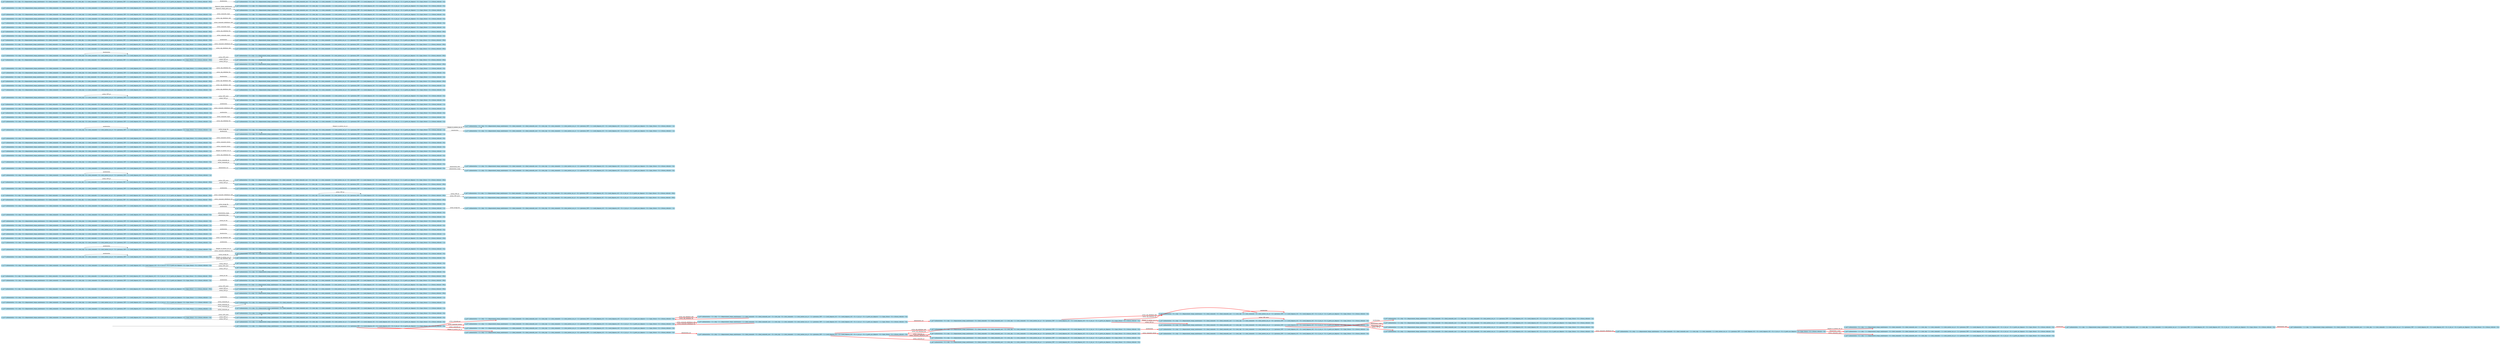 digraph G {

	rankdir = LR;

	start_c_q0_16[style=invisible];

	node[shape=box, style="rounded, filled", color=lightblue2];

	c_q5_170[label="(c_q5 ≝ ((alimentation = 0) ∧ (cdp = 0) ∧ (depassement_temps_maintenance = 0) ∧ (dmd_commodo = 2) ∧ (dmd_commodo_user = 0) ∧ (etat_cdp = 1) ∧ (etat_commodo = 0) ∧ (etat_moteur_ess_av = 9) ∧ (presence_CDP = 1) ∧ (seuil_depasse_vit1 = 0) ∧ (seuil_depasse_vit2 = 0) ∧ (t_int_av = 5) ∧ (t_perte_acc_depasse = 0) ∧ (type_vitesse = 0) ∧ (vitesse_vehicule = 0)))"];
	c_q6_204[label="(c_q6 ≝ ((alimentation = 0) ∧ (cdp = 2) ∧ (depassement_temps_maintenance = 0) ∧ (dmd_commodo = 0) ∧ (dmd_commodo_user = 0) ∧ (etat_cdp = 0) ∧ (etat_commodo = 1) ∧ (etat_moteur_ess_av = 8) ∧ (presence_CDP = 1) ∧ (seuil_depasse_vit1 = 0) ∧ (seuil_depasse_vit2 = 0) ∧ (t_int_av = 0) ∧ (t_perte_acc_depasse = 0) ∧ (type_vitesse = 0) ∧ (vitesse_vehicule = 0)))"];
	c_q2_103[label="(c_q2 ≝ ((alimentation = 0) ∧ (cdp = 0) ∧ (depassement_temps_maintenance = 0) ∧ (dmd_commodo = 2) ∧ (dmd_commodo_user = 2) ∧ (etat_cdp = 1) ∧ (etat_commodo = 1) ∧ (etat_moteur_ess_av = 1) ∧ (presence_CDP = 1) ∧ (seuil_depasse_vit1 = 0) ∧ (seuil_depasse_vit2 = 0) ∧ (t_int_av = 0) ∧ (t_perte_acc_depasse = 0) ∧ (type_vitesse = 1) ∧ (vitesse_vehicule = 1)))"];
	c_q1_42[label="(c_q1 ≝ ((alimentation = 0) ∧ (cdp = 0) ∧ (depassement_temps_maintenance = 0) ∧ (dmd_commodo = 1) ∧ (dmd_commodo_user = 4) ∧ (etat_cdp = 0) ∧ (etat_commodo = 0) ∧ (etat_moteur_ess_av = 9) ∧ (presence_CDP = 1) ∧ (seuil_depasse_vit1 = 0) ∧ (seuil_depasse_vit2 = 0) ∧ (t_int_av = 4) ∧ (t_perte_acc_depasse = 0) ∧ (type_vitesse = 1) ∧ (vitesse_vehicule = 1)))"];
	c_q2_121[label="(c_q2 ≝ ((alimentation = 0) ∧ (cdp = 2) ∧ (depassement_temps_maintenance = 0) ∧ (dmd_commodo = 4) ∧ (dmd_commodo_user = 0) ∧ (etat_cdp = 1) ∧ (etat_commodo = 1) ∧ (etat_moteur_ess_av = 2) ∧ (presence_CDP = 1) ∧ (seuil_depasse_vit1 = 0) ∧ (seuil_depasse_vit2 = 0) ∧ (t_int_av = 3) ∧ (t_perte_acc_depasse = 0) ∧ (type_vitesse = 1) ∧ (vitesse_vehicule = 90)))"];
	c_q4_132[label="(c_q4 ≝ ((alimentation = 0) ∧ (cdp = 2) ∧ (depassement_temps_maintenance = 0) ∧ (dmd_commodo = 0) ∧ (dmd_commodo_user = 1) ∧ (etat_cdp = 1) ∧ (etat_commodo = 0) ∧ (etat_moteur_ess_av = 6) ∧ (presence_CDP = 1) ∧ (seuil_depasse_vit1 = 0) ∧ (seuil_depasse_vit2 = 0) ∧ (t_int_av = 0) ∧ (t_perte_acc_depasse = 0) ∧ (type_vitesse = 0) ∧ (vitesse_vehicule = 0)))"];
	c_q5_154[label="(c_q5 ≝ ((alimentation = 0) ∧ (cdp = 0) ∧ (depassement_temps_maintenance = 0) ∧ (dmd_commodo = 2) ∧ (dmd_commodo_user = 3) ∧ (etat_cdp = 1) ∧ (etat_commodo = 0) ∧ (etat_moteur_ess_av = 9) ∧ (presence_CDP = 1) ∧ (seuil_depasse_vit1 = 0) ∧ (seuil_depasse_vit2 = 0) ∧ (t_int_av = 5) ∧ (t_perte_acc_depasse = 0) ∧ (type_vitesse = 0) ∧ (vitesse_vehicule = 0)))"];
	c_q0_14[label="(c_q0 ≝ ((alimentation = 2) ∧ (cdp = 2) ∧ (depassement_temps_maintenance = 1) ∧ (dmd_commodo = 0) ∧ (dmd_commodo_user = 3) ∧ (etat_cdp = 0) ∧ (etat_commodo = 1) ∧ (etat_moteur_ess_av = 2) ∧ (presence_CDP = 1) ∧ (seuil_depasse_vit1 = 0) ∧ (seuil_depasse_vit2 = 0) ∧ (t_int_av = 0) ∧ (t_perte_acc_depasse = 1) ∧ (type_vitesse = 0) ∧ (vitesse_vehicule = 0)))"];
	c_q2_72[label="(c_q2 ≝ ((alimentation = 0) ∧ (cdp = 0) ∧ (depassement_temps_maintenance = 0) ∧ (dmd_commodo = 0) ∧ (dmd_commodo_user = 0) ∧ (etat_cdp = 1) ∧ (etat_commodo = 1) ∧ (etat_moteur_ess_av = 6) ∧ (presence_CDP = 0) ∧ (seuil_depasse_vit1 = 0) ∧ (seuil_depasse_vit2 = 0) ∧ (t_int_av = 2) ∧ (t_perte_acc_depasse = 0) ∧ (type_vitesse = 0) ∧ (vitesse_vehicule = 80)))"];
	c_q4_165[label="(c_q4 ≝ ((alimentation = 0) ∧ (cdp = 0) ∧ (depassement_temps_maintenance = 0) ∧ (dmd_commodo = 4) ∧ (dmd_commodo_user = 0) ∧ (etat_cdp = 0) ∧ (etat_commodo = 0) ∧ (etat_moteur_ess_av = 8) ∧ (presence_CDP = 1) ∧ (seuil_depasse_vit1 = 0) ∧ (seuil_depasse_vit2 = 0) ∧ (t_int_av = 4) ∧ (t_perte_acc_depasse = 0) ∧ (type_vitesse = 0) ∧ (vitesse_vehicule = 0)))"];
	c_q7_218[label="(c_q7 ≝ ((alimentation = 0) ∧ (cdp = 0) ∧ (depassement_temps_maintenance = 0) ∧ (dmd_commodo = 4) ∧ (dmd_commodo_user = 4) ∧ (etat_cdp = 0) ∧ (etat_commodo = 1) ∧ (etat_moteur_ess_av = 9) ∧ (presence_CDP = 1) ∧ (seuil_depasse_vit1 = 0) ∧ (seuil_depasse_vit2 = 0) ∧ (t_int_av = 4) ∧ (t_perte_acc_depasse = 0) ∧ (type_vitesse = 0) ∧ (vitesse_vehicule = 0)))"];
	c_q2_111[label="(c_q2 ≝ ((alimentation = 0) ∧ (cdp = 0) ∧ (depassement_temps_maintenance = 0) ∧ (dmd_commodo = 4) ∧ (dmd_commodo_user = 0) ∧ (etat_cdp = 0) ∧ (etat_commodo = 1) ∧ (etat_moteur_ess_av = 5) ∧ (presence_CDP = 1) ∧ (seuil_depasse_vit1 = 0) ∧ (seuil_depasse_vit2 = 0) ∧ (t_int_av = 4) ∧ (t_perte_acc_depasse = 0) ∧ (type_vitesse = 0) ∧ (vitesse_vehicule = 50)))"];
	c_q0_28[label="(c_q0 ≝ ((alimentation = 0) ∧ (cdp = 0) ∧ (depassement_temps_maintenance = 0) ∧ (dmd_commodo = 2) ∧ (dmd_commodo_user = 3) ∧ (etat_cdp = 1) ∧ (etat_commodo = 0) ∧ (etat_moteur_ess_av = 0) ∧ (presence_CDP = 1) ∧ (seuil_depasse_vit1 = 0) ∧ (seuil_depasse_vit2 = 0) ∧ (t_int_av = 5) ∧ (t_perte_acc_depasse = 0) ∧ (type_vitesse = 0) ∧ (vitesse_vehicule = 1)))"];
	c_q0_29[label="(c_q0 ≝ ((alimentation = 0) ∧ (cdp = 0) ∧ (depassement_temps_maintenance = 0) ∧ (dmd_commodo = 2) ∧ (dmd_commodo_user = 3) ∧ (etat_cdp = 1) ∧ (etat_commodo = 0) ∧ (etat_moteur_ess_av = 1) ∧ (presence_CDP = 1) ∧ (seuil_depasse_vit1 = 0) ∧ (seuil_depasse_vit2 = 0) ∧ (t_int_av = 0) ∧ (t_perte_acc_depasse = 0) ∧ (type_vitesse = 1) ∧ (vitesse_vehicule = 1)))"];
	c_q7_244[label="(c_q7 ≝ ((alimentation = 0) ∧ (cdp = 0) ∧ (depassement_temps_maintenance = 0) ∧ (dmd_commodo = 2) ∧ (dmd_commodo_user = 0) ∧ (etat_cdp = 1) ∧ (etat_commodo = 1) ∧ (etat_moteur_ess_av = 9) ∧ (presence_CDP = 1) ∧ (seuil_depasse_vit1 = 0) ∧ (seuil_depasse_vit2 = 1) ∧ (t_int_av = 0) ∧ (t_perte_acc_depasse = 0) ∧ (type_vitesse = 1) ∧ (vitesse_vehicule = 0)))"];
	c_q6_237[label="(c_q6 ≝ ((alimentation = 0) ∧ (cdp = 0) ∧ (depassement_temps_maintenance = 0) ∧ (dmd_commodo = 4) ∧ (dmd_commodo_user = 0) ∧ (etat_cdp = 0) ∧ (etat_commodo = 1) ∧ (etat_moteur_ess_av = 8) ∧ (presence_CDP = 1) ∧ (seuil_depasse_vit1 = 0) ∧ (seuil_depasse_vit2 = 0) ∧ (t_int_av = 4) ∧ (t_perte_acc_depasse = 0) ∧ (type_vitesse = 0) ∧ (vitesse_vehicule = 0)))"];
	c_q2_119[label="(c_q2 ≝ ((alimentation = 0) ∧ (cdp = 1) ∧ (depassement_temps_maintenance = 0) ∧ (dmd_commodo = 4) ∧ (dmd_commodo_user = 0) ∧ (etat_cdp = 1) ∧ (etat_commodo = 1) ∧ (etat_moteur_ess_av = 7) ∧ (presence_CDP = 1) ∧ (seuil_depasse_vit1 = 0) ∧ (seuil_depasse_vit2 = 0) ∧ (t_int_av = 3) ∧ (t_perte_acc_depasse = 0) ∧ (type_vitesse = 1) ∧ (vitesse_vehicule = 90)))"];
	c_q5_174[label="(c_q5 ≝ ((alimentation = 0) ∧ (cdp = 0) ∧ (depassement_temps_maintenance = 0) ∧ (dmd_commodo = 4) ∧ (dmd_commodo_user = 0) ∧ (etat_cdp = 0) ∧ (etat_commodo = 0) ∧ (etat_moteur_ess_av = 9) ∧ (presence_CDP = 1) ∧ (seuil_depasse_vit1 = 0) ∧ (seuil_depasse_vit2 = 0) ∧ (t_int_av = 4) ∧ (t_perte_acc_depasse = 0) ∧ (type_vitesse = 0) ∧ (vitesse_vehicule = 0)))"];
	c_q2_125[label="(c_q2 ≝ ((alimentation = 0) ∧ (cdp = 0) ∧ (depassement_temps_maintenance = 0) ∧ (dmd_commodo = 2) ∧ (dmd_commodo_user = 0) ∧ (etat_cdp = 1) ∧ (etat_commodo = 1) ∧ (etat_moteur_ess_av = 5) ∧ (presence_CDP = 1) ∧ (seuil_depasse_vit1 = 1) ∧ (seuil_depasse_vit2 = 1) ∧ (t_int_av = 5) ∧ (t_perte_acc_depasse = 0) ∧ (type_vitesse = 0) ∧ (vitesse_vehicule = 4)))"];
	c_q3_120[label="(c_q3 ≝ ((alimentation = 0) ∧ (cdp = 0) ∧ (depassement_temps_maintenance = 0) ∧ (dmd_commodo = 4) ∧ (dmd_commodo_user = 0) ∧ (etat_cdp = 1) ∧ (etat_commodo = 1) ∧ (etat_moteur_ess_av = 9) ∧ (presence_CDP = 1) ∧ (seuil_depasse_vit1 = 0) ∧ (seuil_depasse_vit2 = 0) ∧ (t_int_av = 3) ∧ (t_perte_acc_depasse = 0) ∧ (type_vitesse = 1) ∧ (vitesse_vehicule = 90)))"];
	c_q2_117[label="(c_q2 ≝ ((alimentation = 0) ∧ (cdp = 0) ∧ (depassement_temps_maintenance = 0) ∧ (dmd_commodo = 4) ∧ (dmd_commodo_user = 0) ∧ (etat_cdp = 1) ∧ (etat_commodo = 1) ∧ (etat_moteur_ess_av = 1) ∧ (presence_CDP = 1) ∧ (seuil_depasse_vit1 = 0) ∧ (seuil_depasse_vit2 = 0) ∧ (t_int_av = 3) ∧ (t_perte_acc_depasse = 0) ∧ (type_vitesse = 1) ∧ (vitesse_vehicule = 90)))"];
	c_q6_185[label="(c_q6 ≝ ((alimentation = 0) ∧ (cdp = 0) ∧ (depassement_temps_maintenance = 0) ∧ (dmd_commodo = 0) ∧ (dmd_commodo_user = 0) ∧ (etat_cdp = 1) ∧ (etat_commodo = 1) ∧ (etat_moteur_ess_av = 2) ∧ (presence_CDP = 0) ∧ (seuil_depasse_vit1 = 0) ∧ (seuil_depasse_vit2 = 0) ∧ (t_int_av = 0) ∧ (t_perte_acc_depasse = 0) ∧ (type_vitesse = 0) ∧ (vitesse_vehicule = 0)))"];
	c_q5_152[label="(c_q5 ≝ ((alimentation = 0) ∧ (cdp = 0) ∧ (depassement_temps_maintenance = 0) ∧ (dmd_commodo = 2) ∧ (dmd_commodo_user = 0) ∧ (etat_cdp = 1) ∧ (etat_commodo = 0) ∧ (etat_moteur_ess_av = 9) ∧ (presence_CDP = 1) ∧ (seuil_depasse_vit1 = 0) ∧ (seuil_depasse_vit2 = 0) ∧ (t_int_av = 0) ∧ (t_perte_acc_depasse = 0) ∧ (type_vitesse = 0) ∧ (vitesse_vehicule = 0)))"];
	c_q0_45[label="(c_q0 ≝ ((alimentation = 0) ∧ (cdp = 0) ∧ (depassement_temps_maintenance = 0) ∧ (dmd_commodo = 0) ∧ (dmd_commodo_user = 0) ∧ (etat_cdp = 0) ∧ (etat_commodo = 0) ∧ (etat_moteur_ess_av = 5) ∧ (presence_CDP = 1) ∧ (seuil_depasse_vit1 = 0) ∧ (seuil_depasse_vit2 = 0) ∧ (t_int_av = 4) ∧ (t_perte_acc_depasse = 0) ∧ (type_vitesse = 0) ∧ (vitesse_vehicule = 1)))"];
	c_q2_33[label="(c_q2 ≝ ((alimentation = 0) ∧ (cdp = 0) ∧ (depassement_temps_maintenance = 0) ∧ (dmd_commodo = 0) ∧ (dmd_commodo_user = 0) ∧ (etat_cdp = 1) ∧ (etat_commodo = 1) ∧ (etat_moteur_ess_av = 8) ∧ (presence_CDP = 0) ∧ (seuil_depasse_vit1 = 0) ∧ (seuil_depasse_vit2 = 0) ∧ (t_int_av = 3) ∧ (t_perte_acc_depasse = 0) ∧ (type_vitesse = 1) ∧ (vitesse_vehicule = 80)))"];
	c_q2_90[label="(c_q2 ≝ ((alimentation = 0) ∧ (cdp = 0) ∧ (depassement_temps_maintenance = 0) ∧ (dmd_commodo = 1) ∧ (dmd_commodo_user = 0) ∧ (etat_cdp = 1) ∧ (etat_commodo = 1) ∧ (etat_moteur_ess_av = 8) ∧ (presence_CDP = 1) ∧ (seuil_depasse_vit1 = 0) ∧ (seuil_depasse_vit2 = 0) ∧ (t_int_av = 2) ∧ (t_perte_acc_depasse = 0) ∧ (type_vitesse = 0) ∧ (vitesse_vehicule = 80)))"];
	c_q7_216[label="(c_q7 ≝ ((alimentation = 0) ∧ (cdp = 0) ∧ (depassement_temps_maintenance = 0) ∧ (dmd_commodo = 2) ∧ (dmd_commodo_user = 0) ∧ (etat_cdp = 1) ∧ (etat_commodo = 1) ∧ (etat_moteur_ess_av = 9) ∧ (presence_CDP = 1) ∧ (seuil_depasse_vit1 = 0) ∧ (seuil_depasse_vit2 = 1) ∧ (t_int_av = 0) ∧ (t_perte_acc_depasse = 0) ∧ (type_vitesse = 0) ∧ (vitesse_vehicule = 0)))"];
	c_q0_25[label="(c_q0 ≝ ((alimentation = 0) ∧ (cdp = 1) ∧ (depassement_temps_maintenance = 0) ∧ (dmd_commodo = 1) ∧ (dmd_commodo_user = 0) ∧ (etat_cdp = 1) ∧ (etat_commodo = 0) ∧ (etat_moteur_ess_av = 8) ∧ (presence_CDP = 1) ∧ (seuil_depasse_vit1 = 0) ∧ (seuil_depasse_vit2 = 0) ∧ (t_int_av = 2) ∧ (t_perte_acc_depasse = 0) ∧ (type_vitesse = 0) ∧ (vitesse_vehicule = 80)))"];
	c_q2_85[label="(c_q2 ≝ ((alimentation = 0) ∧ (cdp = 2) ∧ (depassement_temps_maintenance = 0) ∧ (dmd_commodo = 4) ∧ (dmd_commodo_user = 0) ∧ (etat_cdp = 1) ∧ (etat_commodo = 1) ∧ (etat_moteur_ess_av = 8) ∧ (presence_CDP = 1) ∧ (seuil_depasse_vit1 = 0) ∧ (seuil_depasse_vit2 = 0) ∧ (t_int_av = 2) ∧ (t_perte_acc_depasse = 0) ∧ (type_vitesse = 0) ∧ (vitesse_vehicule = 80)))"];
	c_q0_145[label="(c_q0 ≝ ((alimentation = 0) ∧ (cdp = 0) ∧ (depassement_temps_maintenance = 0) ∧ (dmd_commodo = 0) ∧ (dmd_commodo_user = 1) ∧ (etat_cdp = 1) ∧ (etat_commodo = 0) ∧ (etat_moteur_ess_av = 1) ∧ (presence_CDP = 1) ∧ (seuil_depasse_vit1 = 0) ∧ (seuil_depasse_vit2 = 0) ∧ (t_int_av = 0) ∧ (t_perte_acc_depasse = 0) ∧ (type_vitesse = 0) ∧ (vitesse_vehicule = 2)))"];
	c_q6_182[label="(c_q6 ≝ ((alimentation = 0) ∧ (cdp = 2) ∧ (depassement_temps_maintenance = 0) ∧ (dmd_commodo = 3) ∧ (dmd_commodo_user = 3) ∧ (etat_cdp = 1) ∧ (etat_commodo = 1) ∧ (etat_moteur_ess_av = 0) ∧ (presence_CDP = 1) ∧ (seuil_depasse_vit1 = 0) ∧ (seuil_depasse_vit2 = 0) ∧ (t_int_av = 0) ∧ (t_perte_acc_depasse = 0) ∧ (type_vitesse = 0) ∧ (vitesse_vehicule = 0)))"];
	c_q6_183[label="(c_q6 ≝ ((alimentation = 0) ∧ (cdp = 2) ∧ (depassement_temps_maintenance = 0) ∧ (dmd_commodo = 1) ∧ (dmd_commodo_user = 1) ∧ (etat_cdp = 1) ∧ (etat_commodo = 1) ∧ (etat_moteur_ess_av = 5) ∧ (presence_CDP = 1) ∧ (seuil_depasse_vit1 = 0) ∧ (seuil_depasse_vit2 = 0) ∧ (t_int_av = 0) ∧ (t_perte_acc_depasse = 0) ∧ (type_vitesse = 0) ∧ (vitesse_vehicule = 0)))"];
	c_q0_31[label="(c_q0 ≝ ((alimentation = 0) ∧ (cdp = 0) ∧ (depassement_temps_maintenance = 0) ∧ (dmd_commodo = 1) ∧ (dmd_commodo_user = 0) ∧ (etat_cdp = 0) ∧ (etat_commodo = 0) ∧ (etat_moteur_ess_av = 5) ∧ (presence_CDP = 1) ∧ (seuil_depasse_vit1 = 0) ∧ (seuil_depasse_vit2 = 0) ∧ (t_int_av = 4) ∧ (t_perte_acc_depasse = 0) ∧ (type_vitesse = 0) ∧ (vitesse_vehicule = 1)))"];
	c_q0_213[label="(c_q0 ≝ ((alimentation = 1) ∧ (cdp = 0) ∧ (depassement_temps_maintenance = 0) ∧ (dmd_commodo = 4) ∧ (dmd_commodo_user = 0) ∧ (etat_cdp = 1) ∧ (etat_commodo = 1) ∧ (etat_moteur_ess_av = 3) ∧ (presence_CDP = 0) ∧ (seuil_depasse_vit1 = 0) ∧ (seuil_depasse_vit2 = 0) ∧ (t_int_av = 0) ∧ (t_perte_acc_depasse = 0) ∧ (type_vitesse = 0) ∧ (vitesse_vehicule = 0)))"];
	c_q6_227[label="(c_q6 ≝ ((alimentation = 0) ∧ (cdp = 0) ∧ (depassement_temps_maintenance = 0) ∧ (dmd_commodo = 3) ∧ (dmd_commodo_user = 3) ∧ (etat_cdp = 1) ∧ (etat_commodo = 1) ∧ (etat_moteur_ess_av = 0) ∧ (presence_CDP = 1) ∧ (seuil_depasse_vit1 = 0) ∧ (seuil_depasse_vit2 = 0) ∧ (t_int_av = 0) ∧ (t_perte_acc_depasse = 0) ∧ (type_vitesse = 1) ∧ (vitesse_vehicule = 0)))"];
	c_q1_48[label="(c_q1 ≝ ((alimentation = 0) ∧ (cdp = 0) ∧ (depassement_temps_maintenance = 0) ∧ (dmd_commodo = 2) ∧ (dmd_commodo_user = 0) ∧ (etat_cdp = 0) ∧ (etat_commodo = 0) ∧ (etat_moteur_ess_av = 9) ∧ (presence_CDP = 1) ∧ (seuil_depasse_vit1 = 0) ∧ (seuil_depasse_vit2 = 0) ∧ (t_int_av = 4) ∧ (t_perte_acc_depasse = 0) ∧ (type_vitesse = 0) ∧ (vitesse_vehicule = 4)))"];
	c_q1_50[label="(c_q1 ≝ ((alimentation = 0) ∧ (cdp = 0) ∧ (depassement_temps_maintenance = 0) ∧ (dmd_commodo = 4) ∧ (dmd_commodo_user = 0) ∧ (etat_cdp = 0) ∧ (etat_commodo = 0) ∧ (etat_moteur_ess_av = 9) ∧ (presence_CDP = 1) ∧ (seuil_depasse_vit1 = 0) ∧ (seuil_depasse_vit2 = 0) ∧ (t_int_av = 4) ∧ (t_perte_acc_depasse = 0) ∧ (type_vitesse = 0) ∧ (vitesse_vehicule = 1)))"];
	c_q0_215[label="(c_q0 ≝ ((alimentation = 2) ∧ (cdp = 0) ∧ (depassement_temps_maintenance = 0) ∧ (dmd_commodo = 4) ∧ (dmd_commodo_user = 0) ∧ (etat_cdp = 1) ∧ (etat_commodo = 1) ∧ (etat_moteur_ess_av = 2) ∧ (presence_CDP = 0) ∧ (seuil_depasse_vit1 = 0) ∧ (seuil_depasse_vit2 = 0) ∧ (t_int_av = 0) ∧ (t_perte_acc_depasse = 0) ∧ (type_vitesse = 0) ∧ (vitesse_vehicule = 0)))"];
	c_q3_219[label="(c_q3 ≝ ((alimentation = 0) ∧ (cdp = 0) ∧ (depassement_temps_maintenance = 0) ∧ (dmd_commodo = 4) ∧ (dmd_commodo_user = 4) ∧ (etat_cdp = 0) ∧ (etat_commodo = 1) ∧ (etat_moteur_ess_av = 9) ∧ (presence_CDP = 1) ∧ (seuil_depasse_vit1 = 0) ∧ (seuil_depasse_vit2 = 0) ∧ (t_int_av = 4) ∧ (t_perte_acc_depasse = 0) ∧ (type_vitesse = 0) ∧ (vitesse_vehicule = 1)))"];
	c_q6_229[label="(c_q6 ≝ ((alimentation = 0) ∧ (cdp = 0) ∧ (depassement_temps_maintenance = 0) ∧ (dmd_commodo = 1) ∧ (dmd_commodo_user = 1) ∧ (etat_cdp = 1) ∧ (etat_commodo = 1) ∧ (etat_moteur_ess_av = 5) ∧ (presence_CDP = 1) ∧ (seuil_depasse_vit1 = 0) ∧ (seuil_depasse_vit2 = 0) ∧ (t_int_av = 0) ∧ (t_perte_acc_depasse = 0) ∧ (type_vitesse = 1) ∧ (vitesse_vehicule = 0)))"];
	c_q0_15[label="(c_q0 ≝ ((alimentation = 2) ∧ (cdp = 2) ∧ (depassement_temps_maintenance = 1) ∧ (dmd_commodo = 0) ∧ (dmd_commodo_user = 3) ∧ (etat_cdp = 1) ∧ (etat_commodo = 1) ∧ (etat_moteur_ess_av = 2) ∧ (presence_CDP = 1) ∧ (seuil_depasse_vit1 = 0) ∧ (seuil_depasse_vit2 = 0) ∧ (t_int_av = 0) ∧ (t_perte_acc_depasse = 1) ∧ (type_vitesse = 0) ∧ (vitesse_vehicule = 0)))"];
	c_q2_71[label="(c_q2 ≝ ((alimentation = 0) ∧ (cdp = 0) ∧ (depassement_temps_maintenance = 0) ∧ (dmd_commodo = 1) ∧ (dmd_commodo_user = 1) ∧ (etat_cdp = 1) ∧ (etat_commodo = 1) ∧ (etat_moteur_ess_av = 5) ∧ (presence_CDP = 1) ∧ (seuil_depasse_vit1 = 0) ∧ (seuil_depasse_vit2 = 0) ∧ (t_int_av = 0) ∧ (t_perte_acc_depasse = 0) ∧ (type_vitesse = 0) ∧ (vitesse_vehicule = 9)))"];
	c_q2_107[label="(c_q2 ≝ ((alimentation = 0) ∧ (cdp = 0) ∧ (depassement_temps_maintenance = 0) ∧ (dmd_commodo = 1) ∧ (dmd_commodo_user = 1) ∧ (etat_cdp = 1) ∧ (etat_commodo = 1) ∧ (etat_moteur_ess_av = 5) ∧ (presence_CDP = 0) ∧ (seuil_depasse_vit1 = 0) ∧ (seuil_depasse_vit2 = 0) ∧ (t_int_av = 0) ∧ (t_perte_acc_depasse = 0) ∧ (type_vitesse = 0) ∧ (vitesse_vehicule = 9)))"];
	c_q2_105[label="(c_q2 ≝ ((alimentation = 0) ∧ (cdp = 0) ∧ (depassement_temps_maintenance = 0) ∧ (dmd_commodo = 3) ∧ (dmd_commodo_user = 3) ∧ (etat_cdp = 1) ∧ (etat_commodo = 1) ∧ (etat_moteur_ess_av = 0) ∧ (presence_CDP = 1) ∧ (seuil_depasse_vit1 = 0) ∧ (seuil_depasse_vit2 = 0) ∧ (t_int_av = 0) ∧ (t_perte_acc_depasse = 0) ∧ (type_vitesse = 1) ∧ (vitesse_vehicule = 1)))"];
	c_q0_143[label="(c_q0 ≝ ((alimentation = 2) ∧ (cdp = 0) ∧ (depassement_temps_maintenance = 0) ∧ (dmd_commodo = 0) ∧ (dmd_commodo_user = 1) ∧ (etat_cdp = 1) ∧ (etat_commodo = 0) ∧ (etat_moteur_ess_av = 2) ∧ (presence_CDP = 1) ∧ (seuil_depasse_vit1 = 0) ∧ (seuil_depasse_vit2 = 0) ∧ (t_int_av = 0) ∧ (t_perte_acc_depasse = 0) ∧ (type_vitesse = 0) ∧ (vitesse_vehicule = 0)))"];
	c_q0_34[label="(c_q0 ≝ ((alimentation = 2) ∧ (cdp = 2) ∧ (depassement_temps_maintenance = 1) ∧ (dmd_commodo = 0) ∧ (dmd_commodo_user = 1) ∧ (etat_cdp = 1) ∧ (etat_commodo = 0) ∧ (etat_moteur_ess_av = 2) ∧ (presence_CDP = 1) ∧ (seuil_depasse_vit1 = 0) ∧ (seuil_depasse_vit2 = 0) ∧ (t_int_av = 0) ∧ (t_perte_acc_depasse = 1) ∧ (type_vitesse = 0) ∧ (vitesse_vehicule = 0)))"];
	c_q2_115[label="(c_q2 ≝ ((alimentation = 0) ∧ (cdp = 0) ∧ (depassement_temps_maintenance = 0) ∧ (dmd_commodo = 4) ∧ (dmd_commodo_user = 0) ∧ (etat_cdp = 0) ∧ (etat_commodo = 1) ∧ (etat_moteur_ess_av = 8) ∧ (presence_CDP = 1) ∧ (seuil_depasse_vit1 = 0) ∧ (seuil_depasse_vit2 = 0) ∧ (t_int_av = 4) ∧ (t_perte_acc_depasse = 0) ∧ (type_vitesse = 0) ∧ (vitesse_vehicule = 1)))"];
	c_q3_114[label="(c_q3 ≝ ((alimentation = 0) ∧ (cdp = 0) ∧ (depassement_temps_maintenance = 0) ∧ (dmd_commodo = 4) ∧ (dmd_commodo_user = 0) ∧ (etat_cdp = 0) ∧ (etat_commodo = 1) ∧ (etat_moteur_ess_av = 9) ∧ (presence_CDP = 1) ∧ (seuil_depasse_vit1 = 0) ∧ (seuil_depasse_vit2 = 0) ∧ (t_int_av = 4) ∧ (t_perte_acc_depasse = 0) ∧ (type_vitesse = 0) ∧ (vitesse_vehicule = 1)))"];
	c_q3_112[label="(c_q3 ≝ ((alimentation = 0) ∧ (cdp = 0) ∧ (depassement_temps_maintenance = 0) ∧ (dmd_commodo = 2) ∧ (dmd_commodo_user = 0) ∧ (etat_cdp = 0) ∧ (etat_commodo = 1) ∧ (etat_moteur_ess_av = 9) ∧ (presence_CDP = 1) ∧ (seuil_depasse_vit1 = 0) ∧ (seuil_depasse_vit2 = 0) ∧ (t_int_av = 1) ∧ (t_perte_acc_depasse = 0) ∧ (type_vitesse = 1) ∧ (vitesse_vehicule = 5)))"];
	c_q0_11[label="(c_q0 ≝ ((alimentation = 2) ∧ (cdp = 2) ∧ (depassement_temps_maintenance = 1) ∧ (dmd_commodo = 0) ∧ (dmd_commodo_user = 1) ∧ (etat_cdp = 1) ∧ (etat_commodo = 1) ∧ (etat_moteur_ess_av = 2) ∧ (presence_CDP = 1) ∧ (seuil_depasse_vit1 = 0) ∧ (seuil_depasse_vit2 = 0) ∧ (t_int_av = 0) ∧ (t_perte_acc_depasse = 1) ∧ (type_vitesse = 0) ∧ (vitesse_vehicule = 0)))"];
	c_q4_171[label="(c_q4 ≝ ((alimentation = 0) ∧ (cdp = 2) ∧ (depassement_temps_maintenance = 0) ∧ (dmd_commodo = 2) ∧ (dmd_commodo_user = 0) ∧ (etat_cdp = 1) ∧ (etat_commodo = 0) ∧ (etat_moteur_ess_av = 2) ∧ (presence_CDP = 1) ∧ (seuil_depasse_vit1 = 0) ∧ (seuil_depasse_vit2 = 0) ∧ (t_int_av = 5) ∧ (t_perte_acc_depasse = 0) ∧ (type_vitesse = 0) ∧ (vitesse_vehicule = 0)))"];
	c_q6_223[label="(c_q6 ≝ ((alimentation = 0) ∧ (cdp = 0) ∧ (depassement_temps_maintenance = 0) ∧ (dmd_commodo = 0) ∧ (dmd_commodo_user = 0) ∧ (etat_cdp = 1) ∧ (etat_commodo = 1) ∧ (etat_moteur_ess_av = 2) ∧ (presence_CDP = 1) ∧ (seuil_depasse_vit1 = 0) ∧ (seuil_depasse_vit2 = 0) ∧ (t_int_av = 0) ∧ (t_perte_acc_depasse = 0) ∧ (type_vitesse = 1) ∧ (vitesse_vehicule = 0)))"];
	c_q5_172[label="(c_q5 ≝ ((alimentation = 0) ∧ (cdp = 0) ∧ (depassement_temps_maintenance = 0) ∧ (dmd_commodo = 2) ∧ (dmd_commodo_user = 3) ∧ (etat_cdp = 1) ∧ (etat_commodo = 0) ∧ (etat_moteur_ess_av = 10) ∧ (presence_CDP = 1) ∧ (seuil_depasse_vit1 = 0) ∧ (seuil_depasse_vit2 = 0) ∧ (t_int_av = 5) ∧ (t_perte_acc_depasse = 0) ∧ (type_vitesse = 0) ∧ (vitesse_vehicule = 0)))"];
	c_q2_73[label="(c_q2 ≝ ((alimentation = 0) ∧ (cdp = 0) ∧ (depassement_temps_maintenance = 0) ∧ (dmd_commodo = 0) ∧ (dmd_commodo_user = 0) ∧ (etat_cdp = 1) ∧ (etat_commodo = 1) ∧ (etat_moteur_ess_av = 2) ∧ (presence_CDP = 0) ∧ (seuil_depasse_vit1 = 0) ∧ (seuil_depasse_vit2 = 0) ∧ (t_int_av = 2) ∧ (t_perte_acc_depasse = 0) ∧ (type_vitesse = 0) ∧ (vitesse_vehicule = 80)))"];
	c_q2_87[label="(c_q2 ≝ ((alimentation = 0) ∧ (cdp = 0) ∧ (depassement_temps_maintenance = 0) ∧ (dmd_commodo = 4) ∧ (dmd_commodo_user = 0) ∧ (etat_cdp = 0) ∧ (etat_commodo = 1) ∧ (etat_moteur_ess_av = 5) ∧ (presence_CDP = 1) ∧ (seuil_depasse_vit1 = 0) ∧ (seuil_depasse_vit2 = 0) ∧ (t_int_av = 4) ∧ (t_perte_acc_depasse = 0) ∧ (type_vitesse = 1) ∧ (vitesse_vehicule = 1)))"];
	c_q4_139[label="(c_q4 ≝ ((alimentation = 0) ∧ (cdp = 2) ∧ (depassement_temps_maintenance = 0) ∧ (dmd_commodo = 0) ∧ (dmd_commodo_user = 1) ∧ (etat_cdp = 0) ∧ (etat_commodo = 0) ∧ (etat_moteur_ess_av = 5) ∧ (presence_CDP = 1) ∧ (seuil_depasse_vit1 = 0) ∧ (seuil_depasse_vit2 = 0) ∧ (t_int_av = 4) ∧ (t_perte_acc_depasse = 0) ∧ (type_vitesse = 0) ∧ (vitesse_vehicule = 0)))"];
	c_q3_98[label="(c_q3 ≝ ((alimentation = 0) ∧ (cdp = 0) ∧ (depassement_temps_maintenance = 0) ∧ (dmd_commodo = 4) ∧ (dmd_commodo_user = 0) ∧ (etat_cdp = 0) ∧ (etat_commodo = 1) ∧ (etat_moteur_ess_av = 9) ∧ (presence_CDP = 0) ∧ (seuil_depasse_vit1 = 0) ∧ (seuil_depasse_vit2 = 0) ∧ (t_int_av = 4) ∧ (t_perte_acc_depasse = 0) ∧ (type_vitesse = 0) ∧ (vitesse_vehicule = 1)))"];
	c_q0_61[label="(c_q0 ≝ ((alimentation = 0) ∧ (cdp = 0) ∧ (depassement_temps_maintenance = 0) ∧ (dmd_commodo = 2) ∧ (dmd_commodo_user = 3) ∧ (etat_cdp = 1) ∧ (etat_commodo = 0) ∧ (etat_moteur_ess_av = 1) ∧ (presence_CDP = 1) ∧ (seuil_depasse_vit1 = 0) ∧ (seuil_depasse_vit2 = 0) ∧ (t_int_av = 0) ∧ (t_perte_acc_depasse = 0) ∧ (type_vitesse = 0) ∧ (vitesse_vehicule = 1)))"];
	c_q6_197[label="(c_q6 ≝ ((alimentation = 0) ∧ (cdp = 2) ∧ (depassement_temps_maintenance = 0) ∧ (dmd_commodo = 4) ∧ (dmd_commodo_user = 0) ∧ (etat_cdp = 1) ∧ (etat_commodo = 1) ∧ (etat_moteur_ess_av = 8) ∧ (presence_CDP = 1) ∧ (seuil_depasse_vit1 = 0) ∧ (seuil_depasse_vit2 = 0) ∧ (t_int_av = 0) ∧ (t_perte_acc_depasse = 0) ∧ (type_vitesse = 0) ∧ (vitesse_vehicule = 0)))"];
	c_q6_243[label="(c_q6 ≝ ((alimentation = 0) ∧ (cdp = 2) ∧ (depassement_temps_maintenance = 0) ∧ (dmd_commodo = 4) ∧ (dmd_commodo_user = 0) ∧ (etat_cdp = 1) ∧ (etat_commodo = 1) ∧ (etat_moteur_ess_av = 2) ∧ (presence_CDP = 1) ∧ (seuil_depasse_vit1 = 0) ∧ (seuil_depasse_vit2 = 0) ∧ (t_int_av = 0) ∧ (t_perte_acc_depasse = 0) ∧ (type_vitesse = 0) ∧ (vitesse_vehicule = 0)))"];
	c_q7_208[label="(c_q7 ≝ ((alimentation = 0) ∧ (cdp = 0) ∧ (depassement_temps_maintenance = 0) ∧ (dmd_commodo = 2) ∧ (dmd_commodo_user = 0) ∧ (etat_cdp = 1) ∧ (etat_commodo = 1) ∧ (etat_moteur_ess_av = 9) ∧ (presence_CDP = 1) ∧ (seuil_depasse_vit1 = 1) ∧ (seuil_depasse_vit2 = 1) ∧ (t_int_av = 5) ∧ (t_perte_acc_depasse = 0) ∧ (type_vitesse = 0) ∧ (vitesse_vehicule = 0)))"];
	c_q4_137[label="(c_q4 ≝ ((alimentation = 0) ∧ (cdp = 2) ∧ (depassement_temps_maintenance = 0) ∧ (dmd_commodo = 0) ∧ (dmd_commodo_user = 1) ∧ (etat_cdp = 1) ∧ (etat_commodo = 0) ∧ (etat_moteur_ess_av = 8) ∧ (presence_CDP = 1) ∧ (seuil_depasse_vit1 = 0) ∧ (seuil_depasse_vit2 = 0) ∧ (t_int_av = 0) ∧ (t_perte_acc_depasse = 0) ∧ (type_vitesse = 0) ∧ (vitesse_vehicule = 0)))"];
	c_q0_47[label="(c_q0 ≝ ((alimentation = 0) ∧ (cdp = 0) ∧ (depassement_temps_maintenance = 0) ∧ (dmd_commodo = 4) ∧ (dmd_commodo_user = 0) ∧ (etat_cdp = 0) ∧ (etat_commodo = 0) ∧ (etat_moteur_ess_av = 5) ∧ (presence_CDP = 1) ∧ (seuil_depasse_vit1 = 0) ∧ (seuil_depasse_vit2 = 0) ∧ (t_int_av = 4) ∧ (t_perte_acc_depasse = 0) ∧ (type_vitesse = 0) ∧ (vitesse_vehicule = 1)))"];
	c_q0_51[label="(c_q0 ≝ ((alimentation = 0) ∧ (cdp = 0) ∧ (depassement_temps_maintenance = 0) ∧ (dmd_commodo = 4) ∧ (dmd_commodo_user = 0) ∧ (etat_cdp = 0) ∧ (etat_commodo = 0) ∧ (etat_moteur_ess_av = 8) ∧ (presence_CDP = 1) ∧ (seuil_depasse_vit1 = 0) ∧ (seuil_depasse_vit2 = 0) ∧ (t_int_av = 4) ∧ (t_perte_acc_depasse = 0) ∧ (type_vitesse = 0) ∧ (vitesse_vehicule = 1)))"];
	c_q3_92[label="(c_q3 ≝ ((alimentation = 0) ∧ (cdp = 0) ∧ (depassement_temps_maintenance = 0) ∧ (dmd_commodo = 1) ∧ (dmd_commodo_user = 0) ∧ (etat_cdp = 1) ∧ (etat_commodo = 1) ∧ (etat_moteur_ess_av = 9) ∧ (presence_CDP = 1) ∧ (seuil_depasse_vit1 = 0) ∧ (seuil_depasse_vit2 = 0) ∧ (t_int_av = 2) ∧ (t_perte_acc_depasse = 0) ∧ (type_vitesse = 0) ∧ (vitesse_vehicule = 80)))"];
	c_q0_59[label="(c_q0 ≝ ((alimentation = 0) ∧ (cdp = 0) ∧ (depassement_temps_maintenance = 0) ∧ (dmd_commodo = 2) ∧ (dmd_commodo_user = 3) ∧ (etat_cdp = 1) ∧ (etat_commodo = 0) ∧ (etat_moteur_ess_av = 1) ∧ (presence_CDP = 1) ∧ (seuil_depasse_vit1 = 0) ∧ (seuil_depasse_vit2 = 0) ∧ (t_int_av = 0) ∧ (t_perte_acc_depasse = 0) ∧ (type_vitesse = 1) ∧ (vitesse_vehicule = 4)))"];
	c_q6_202[label="(c_q6 ≝ ((alimentation = 0) ∧ (cdp = 1) ∧ (depassement_temps_maintenance = 0) ∧ (dmd_commodo = 0) ∧ (dmd_commodo_user = 1) ∧ (etat_cdp = 1) ∧ (etat_commodo = 1) ∧ (etat_moteur_ess_av = 2) ∧ (presence_CDP = 1) ∧ (seuil_depasse_vit1 = 0) ∧ (seuil_depasse_vit2 = 0) ∧ (t_int_av = 0) ∧ (t_perte_acc_depasse = 0) ∧ (type_vitesse = 0) ∧ (vitesse_vehicule = 0)))"];
	c_q5_158[label="(c_q5 ≝ ((alimentation = 0) ∧ (cdp = 0) ∧ (depassement_temps_maintenance = 0) ∧ (dmd_commodo = 0) ∧ (dmd_commodo_user = 0) ∧ (etat_cdp = 0) ∧ (etat_commodo = 0) ∧ (etat_moteur_ess_av = 9) ∧ (presence_CDP = 1) ∧ (seuil_depasse_vit1 = 0) ∧ (seuil_depasse_vit2 = 0) ∧ (t_int_av = 4) ∧ (t_perte_acc_depasse = 0) ∧ (type_vitesse = 0) ∧ (vitesse_vehicule = 0)))"];
	c_q3_124[label="(c_q3 ≝ ((alimentation = 0) ∧ (cdp = 0) ∧ (depassement_temps_maintenance = 0) ∧ (dmd_commodo = 2) ∧ (dmd_commodo_user = 0) ∧ (etat_cdp = 1) ∧ (etat_commodo = 1) ∧ (etat_moteur_ess_av = 9) ∧ (presence_CDP = 1) ∧ (seuil_depasse_vit1 = 0) ∧ (seuil_depasse_vit2 = 1) ∧ (t_int_av = 0) ∧ (t_perte_acc_depasse = 0) ∧ (type_vitesse = 1) ∧ (vitesse_vehicule = 1)))"];
	c_q0_27[label="(c_q0 ≝ ((alimentation = 0) ∧ (cdp = 2) ∧ (depassement_temps_maintenance = 0) ∧ (dmd_commodo = 1) ∧ (dmd_commodo_user = 0) ∧ (etat_cdp = 1) ∧ (etat_commodo = 0) ∧ (etat_moteur_ess_av = 8) ∧ (presence_CDP = 1) ∧ (seuil_depasse_vit1 = 0) ∧ (seuil_depasse_vit2 = 0) ∧ (t_int_av = 2) ∧ (t_perte_acc_depasse = 0) ∧ (type_vitesse = 0) ∧ (vitesse_vehicule = 80)))"];
	c_q4_163[label="(c_q4 ≝ ((alimentation = 0) ∧ (cdp = 0) ∧ (depassement_temps_maintenance = 0) ∧ (dmd_commodo = 1) ∧ (dmd_commodo_user = 0) ∧ (etat_cdp = 1) ∧ (etat_commodo = 0) ∧ (etat_moteur_ess_av = 6) ∧ (presence_CDP = 1) ∧ (seuil_depasse_vit1 = 0) ∧ (seuil_depasse_vit2 = 0) ∧ (t_int_av = 0) ∧ (t_perte_acc_depasse = 0) ∧ (type_vitesse = 1) ∧ (vitesse_vehicule = 0)))"];
	c_q6_198[label="(c_q6 ≝ ((alimentation = 0) ∧ (cdp = 1) ∧ (depassement_temps_maintenance = 0) ∧ (dmd_commodo = 0) ∧ (dmd_commodo_user = 1) ∧ (etat_cdp = 1) ∧ (etat_commodo = 1) ∧ (etat_moteur_ess_av = 8) ∧ (presence_CDP = 1) ∧ (seuil_depasse_vit1 = 0) ∧ (seuil_depasse_vit2 = 0) ∧ (t_int_av = 0) ∧ (t_perte_acc_depasse = 0) ∧ (type_vitesse = 0) ∧ (vitesse_vehicule = 0)))"];
	c_q1_43[label="(c_q1 ≝ ((alimentation = 0) ∧ (cdp = 0) ∧ (depassement_temps_maintenance = 0) ∧ (dmd_commodo = 1) ∧ (dmd_commodo_user = 4) ∧ (etat_cdp = 0) ∧ (etat_commodo = 0) ∧ (etat_moteur_ess_av = 9) ∧ (presence_CDP = 1) ∧ (seuil_depasse_vit1 = 0) ∧ (seuil_depasse_vit2 = 0) ∧ (t_int_av = 4) ∧ (t_perte_acc_depasse = 0) ∧ (type_vitesse = 0) ∧ (vitesse_vehicule = 1)))"];
	c_q7_222[label="(c_q7 ≝ ((alimentation = 0) ∧ (cdp = 0) ∧ (depassement_temps_maintenance = 0) ∧ (dmd_commodo = 1) ∧ (dmd_commodo_user = 1) ∧ (etat_cdp = 1) ∧ (etat_commodo = 1) ∧ (etat_moteur_ess_av = 9) ∧ (presence_CDP = 1) ∧ (seuil_depasse_vit1 = 0) ∧ (seuil_depasse_vit2 = 0) ∧ (t_int_av = 0) ∧ (t_perte_acc_depasse = 0) ∧ (type_vitesse = 1) ∧ (vitesse_vehicule = 0)))"];
	c_q6_235[label="(c_q6 ≝ ((alimentation = 0) ∧ (cdp = 0) ∧ (depassement_temps_maintenance = 0) ∧ (dmd_commodo = 2) ∧ (dmd_commodo_user = 0) ∧ (etat_cdp = 1) ∧ (etat_commodo = 1) ∧ (etat_moteur_ess_av = 5) ∧ (presence_CDP = 1) ∧ (seuil_depasse_vit1 = 1) ∧ (seuil_depasse_vit2 = 1) ∧ (t_int_av = 5) ∧ (t_perte_acc_depasse = 0) ∧ (type_vitesse = 1) ∧ (vitesse_vehicule = 0)))"];
	c_q0_99[label="(c_q0 ≝ ((alimentation = 0) ∧ (cdp = 0) ∧ (depassement_temps_maintenance = 0) ∧ (dmd_commodo = 4) ∧ (dmd_commodo_user = 0) ∧ (etat_cdp = 0) ∧ (etat_commodo = 0) ∧ (etat_moteur_ess_av = 5) ∧ (presence_CDP = 0) ∧ (seuil_depasse_vit1 = 0) ∧ (seuil_depasse_vit2 = 0) ∧ (t_int_av = 4) ∧ (t_perte_acc_depasse = 0) ∧ (type_vitesse = 0) ∧ (vitesse_vehicule = 1)))"];
	c_q0_155[label="(c_q0 ≝ ((alimentation = 0) ∧ (cdp = 0) ∧ (depassement_temps_maintenance = 0) ∧ (dmd_commodo = 2) ∧ (dmd_commodo_user = 3) ∧ (etat_cdp = 1) ∧ (etat_commodo = 0) ∧ (etat_moteur_ess_av = 1) ∧ (presence_CDP = 1) ∧ (seuil_depasse_vit1 = 0) ∧ (seuil_depasse_vit2 = 0) ∧ (t_int_av = 3) ∧ (t_perte_acc_depasse = 0) ∧ (type_vitesse = 0) ∧ (vitesse_vehicule = 90)))"];
	c_q6_225[label="(c_q6 ≝ ((alimentation = 0) ∧ (cdp = 0) ∧ (depassement_temps_maintenance = 0) ∧ (dmd_commodo = 2) ∧ (dmd_commodo_user = 2) ∧ (etat_cdp = 1) ∧ (etat_commodo = 1) ∧ (etat_moteur_ess_av = 1) ∧ (presence_CDP = 1) ∧ (seuil_depasse_vit1 = 0) ∧ (seuil_depasse_vit2 = 0) ∧ (t_int_av = 0) ∧ (t_perte_acc_depasse = 0) ∧ (type_vitesse = 1) ∧ (vitesse_vehicule = 0)))"];
	c_q0_57[label="(c_q0 ≝ ((alimentation = 0) ∧ (cdp = 2) ∧ (depassement_temps_maintenance = 0) ∧ (dmd_commodo = 1) ∧ (dmd_commodo_user = 0) ∧ (etat_cdp = 1) ∧ (etat_commodo = 0) ∧ (etat_moteur_ess_av = 2) ∧ (presence_CDP = 1) ∧ (seuil_depasse_vit1 = 0) ∧ (seuil_depasse_vit2 = 0) ∧ (t_int_av = 2) ∧ (t_perte_acc_depasse = 0) ∧ (type_vitesse = 0) ∧ (vitesse_vehicule = 80)))"];
	c_q2_109[label="(c_q2 ≝ ((alimentation = 0) ∧ (cdp = 0) ∧ (depassement_temps_maintenance = 0) ∧ (dmd_commodo = 4) ∧ (dmd_commodo_user = 0) ∧ (etat_cdp = 0) ∧ (etat_commodo = 1) ∧ (etat_moteur_ess_av = 5) ∧ (presence_CDP = 1) ∧ (seuil_depasse_vit1 = 0) ∧ (seuil_depasse_vit2 = 0) ∧ (t_int_av = 4) ∧ (t_perte_acc_depasse = 0) ∧ (type_vitesse = 0) ∧ (vitesse_vehicule = 1)))"];
	c_q1_41[label="(c_q1 ≝ ((alimentation = 0) ∧ (cdp = 0) ∧ (depassement_temps_maintenance = 0) ∧ (dmd_commodo = 4) ∧ (dmd_commodo_user = 4) ∧ (etat_cdp = 0) ∧ (etat_commodo = 0) ∧ (etat_moteur_ess_av = 9) ∧ (presence_CDP = 1) ∧ (seuil_depasse_vit1 = 0) ∧ (seuil_depasse_vit2 = 0) ∧ (t_int_av = 4) ∧ (t_perte_acc_depasse = 0) ∧ (type_vitesse = 1) ∧ (vitesse_vehicule = 1)))"];
	c_q2_74[label="(c_q2 ≝ ((alimentation = 0) ∧ (cdp = 0) ∧ (depassement_temps_maintenance = 0) ∧ (dmd_commodo = 1) ∧ (dmd_commodo_user = 0) ∧ (etat_cdp = 1) ∧ (etat_commodo = 1) ∧ (etat_moteur_ess_av = 0) ∧ (presence_CDP = 1) ∧ (seuil_depasse_vit1 = 0) ∧ (seuil_depasse_vit2 = 0) ∧ (t_int_av = 2) ∧ (t_perte_acc_depasse = 0) ∧ (type_vitesse = 0) ∧ (vitesse_vehicule = 80)))"];
	c_q2_70[label="(c_q2 ≝ ((alimentation = 0) ∧ (cdp = 0) ∧ (depassement_temps_maintenance = 0) ∧ (dmd_commodo = 0) ∧ (dmd_commodo_user = 0) ∧ (etat_cdp = 1) ∧ (etat_commodo = 1) ∧ (etat_moteur_ess_av = 0) ∧ (presence_CDP = 1) ∧ (seuil_depasse_vit1 = 0) ∧ (seuil_depasse_vit2 = 0) ∧ (t_int_av = 0) ∧ (t_perte_acc_depasse = 0) ∧ (type_vitesse = 0) ∧ (vitesse_vehicule = 9)))"];
	c_q0_153[label="(c_q0 ≝ ((alimentation = 2) ∧ (cdp = 0) ∧ (depassement_temps_maintenance = 0) ∧ (dmd_commodo = 2) ∧ (dmd_commodo_user = 0) ∧ (etat_cdp = 1) ∧ (etat_commodo = 0) ∧ (etat_moteur_ess_av = 2) ∧ (presence_CDP = 1) ∧ (seuil_depasse_vit1 = 0) ∧ (seuil_depasse_vit2 = 0) ∧ (t_int_av = 0) ∧ (t_perte_acc_depasse = 0) ∧ (type_vitesse = 0) ∧ (vitesse_vehicule = 0)))"];
	c_q1_46[label="(c_q1 ≝ ((alimentation = 0) ∧ (cdp = 0) ∧ (depassement_temps_maintenance = 0) ∧ (dmd_commodo = 4) ∧ (dmd_commodo_user = 0) ∧ (etat_cdp = 1) ∧ (etat_commodo = 0) ∧ (etat_moteur_ess_av = 9) ∧ (presence_CDP = 1) ∧ (seuil_depasse_vit1 = 0) ∧ (seuil_depasse_vit2 = 0) ∧ (t_int_av = 0) ∧ (t_perte_acc_depasse = 0) ∧ (type_vitesse = 0) ∧ (vitesse_vehicule = 1)))"];
	c_q6_245[label="(c_q6 ≝ ((alimentation = 0) ∧ (cdp = 0) ∧ (depassement_temps_maintenance = 0) ∧ (dmd_commodo = 2) ∧ (dmd_commodo_user = 0) ∧ (etat_cdp = 1) ∧ (etat_commodo = 1) ∧ (etat_moteur_ess_av = 5) ∧ (presence_CDP = 1) ∧ (seuil_depasse_vit1 = 1) ∧ (seuil_depasse_vit2 = 1) ∧ (t_int_av = 5) ∧ (t_perte_acc_depasse = 0) ∧ (type_vitesse = 0) ∧ (vitesse_vehicule = 0)))"];
	c_q0_201[label="(c_q0 ≝ ((alimentation = 1) ∧ (cdp = 1) ∧ (depassement_temps_maintenance = 0) ∧ (dmd_commodo = 0) ∧ (dmd_commodo_user = 1) ∧ (etat_cdp = 1) ∧ (etat_commodo = 1) ∧ (etat_moteur_ess_av = 3) ∧ (presence_CDP = 1) ∧ (seuil_depasse_vit1 = 0) ∧ (seuil_depasse_vit2 = 0) ∧ (t_int_av = 0) ∧ (t_perte_acc_depasse = 0) ∧ (type_vitesse = 0) ∧ (vitesse_vehicule = 0)))"];
	c_q1_62[label="(c_q1 ≝ ((alimentation = 0) ∧ (cdp = 0) ∧ (depassement_temps_maintenance = 0) ∧ (dmd_commodo = 3) ∧ (dmd_commodo_user = 0) ∧ (etat_cdp = 1) ∧ (etat_commodo = 0) ∧ (etat_moteur_ess_av = 9) ∧ (presence_CDP = 1) ∧ (seuil_depasse_vit1 = 0) ∧ (seuil_depasse_vit2 = 0) ∧ (t_int_av = 3) ∧ (t_perte_acc_depasse = 0) ∧ (type_vitesse = 1) ∧ (vitesse_vehicule = 80)))"];
	c_q3_106[label="(c_q3 ≝ ((alimentation = 0) ∧ (cdp = 0) ∧ (depassement_temps_maintenance = 0) ∧ (dmd_commodo = 4) ∧ (dmd_commodo_user = 0) ∧ (etat_cdp = 1) ∧ (etat_commodo = 1) ∧ (etat_moteur_ess_av = 9) ∧ (presence_CDP = 0) ∧ (seuil_depasse_vit1 = 0) ∧ (seuil_depasse_vit2 = 0) ∧ (t_int_av = 0) ∧ (t_perte_acc_depasse = 0) ∧ (type_vitesse = 0) ∧ (vitesse_vehicule = 9)))"];
	c_q2_89[label="(c_q2 ≝ ((alimentation = 0) ∧ (cdp = 0) ∧ (depassement_temps_maintenance = 0) ∧ (dmd_commodo = 2) ∧ (dmd_commodo_user = 3) ∧ (etat_cdp = 1) ∧ (etat_commodo = 1) ∧ (etat_moteur_ess_av = 1) ∧ (presence_CDP = 1) ∧ (seuil_depasse_vit1 = 0) ∧ (seuil_depasse_vit2 = 0) ∧ (t_int_av = 3) ∧ (t_perte_acc_depasse = 0) ∧ (type_vitesse = 0) ∧ (vitesse_vehicule = 90)))"];
	c_q4_173[label="(c_q4 ≝ ((alimentation = 0) ∧ (cdp = 0) ∧ (depassement_temps_maintenance = 0) ∧ (dmd_commodo = 2) ∧ (dmd_commodo_user = 3) ∧ (etat_cdp = 1) ∧ (etat_commodo = 0) ∧ (etat_moteur_ess_av = 1) ∧ (presence_CDP = 1) ∧ (seuil_depasse_vit1 = 0) ∧ (seuil_depasse_vit2 = 0) ∧ (t_int_av = 0) ∧ (t_perte_acc_depasse = 0) ∧ (type_vitesse = 0) ∧ (vitesse_vehicule = 0)))"];
	c_q0_55[label="(c_q0 ≝ ((alimentation = 0) ∧ (cdp = 1) ∧ (depassement_temps_maintenance = 0) ∧ (dmd_commodo = 1) ∧ (dmd_commodo_user = 0) ∧ (etat_cdp = 1) ∧ (etat_commodo = 0) ∧ (etat_moteur_ess_av = 7) ∧ (presence_CDP = 1) ∧ (seuil_depasse_vit1 = 0) ∧ (seuil_depasse_vit2 = 0) ∧ (t_int_av = 2) ∧ (t_perte_acc_depasse = 0) ∧ (type_vitesse = 0) ∧ (vitesse_vehicule = 80)))"];
	c_q3_95[label="(c_q3 ≝ ((alimentation = 0) ∧ (cdp = 0) ∧ (depassement_temps_maintenance = 0) ∧ (dmd_commodo = 4) ∧ (dmd_commodo_user = 0) ∧ (etat_cdp = 0) ∧ (etat_commodo = 1) ∧ (etat_moteur_ess_av = 9) ∧ (presence_CDP = 1) ∧ (seuil_depasse_vit1 = 0) ∧ (seuil_depasse_vit2 = 0) ∧ (t_int_av = 4) ∧ (t_perte_acc_depasse = 0) ∧ (type_vitesse = 1) ∧ (vitesse_vehicule = 1)))"];
	c_q4_159[label="(c_q4 ≝ ((alimentation = 0) ∧ (cdp = 0) ∧ (depassement_temps_maintenance = 0) ∧ (dmd_commodo = 0) ∧ (dmd_commodo_user = 0) ∧ (etat_cdp = 0) ∧ (etat_commodo = 0) ∧ (etat_moteur_ess_av = 5) ∧ (presence_CDP = 1) ∧ (seuil_depasse_vit1 = 0) ∧ (seuil_depasse_vit2 = 0) ∧ (t_int_av = 4) ∧ (t_perte_acc_depasse = 0) ∧ (type_vitesse = 0) ∧ (vitesse_vehicule = 0)))"];
	c_q0_53[label="(c_q0 ≝ ((alimentation = 0) ∧ (cdp = 0) ∧ (depassement_temps_maintenance = 0) ∧ (dmd_commodo = 1) ∧ (dmd_commodo_user = 0) ∧ (etat_cdp = 1) ∧ (etat_commodo = 0) ∧ (etat_moteur_ess_av = 1) ∧ (presence_CDP = 1) ∧ (seuil_depasse_vit1 = 0) ∧ (seuil_depasse_vit2 = 0) ∧ (t_int_av = 2) ∧ (t_perte_acc_depasse = 0) ∧ (type_vitesse = 0) ∧ (vitesse_vehicule = 80)))"];
	c_q2_75[label="(c_q2 ≝ ((alimentation = 0) ∧ (cdp = 0) ∧ (depassement_temps_maintenance = 0) ∧ (dmd_commodo = 1) ∧ (dmd_commodo_user = 0) ∧ (etat_cdp = 0) ∧ (etat_commodo = 1) ∧ (etat_moteur_ess_av = 0) ∧ (presence_CDP = 1) ∧ (seuil_depasse_vit1 = 0) ∧ (seuil_depasse_vit2 = 0) ∧ (t_int_av = 2) ∧ (t_perte_acc_depasse = 0) ∧ (type_vitesse = 0) ∧ (vitesse_vehicule = 80)))"];
	c_q2_84[label="(c_q2 ≝ ((alimentation = 0) ∧ (cdp = 0) ∧ (depassement_temps_maintenance = 0) ∧ (dmd_commodo = 4) ∧ (dmd_commodo_user = 0) ∧ (etat_cdp = 1) ∧ (etat_commodo = 1) ∧ (etat_moteur_ess_av = 8) ∧ (presence_CDP = 1) ∧ (seuil_depasse_vit1 = 0) ∧ (seuil_depasse_vit2 = 0) ∧ (t_int_av = 2) ∧ (t_perte_acc_depasse = 0) ∧ (type_vitesse = 0) ∧ (vitesse_vehicule = 80)))"];
	c_q1_56[label="(c_q1 ≝ ((alimentation = 0) ∧ (cdp = 0) ∧ (depassement_temps_maintenance = 0) ∧ (dmd_commodo = 1) ∧ (dmd_commodo_user = 0) ∧ (etat_cdp = 1) ∧ (etat_commodo = 0) ∧ (etat_moteur_ess_av = 9) ∧ (presence_CDP = 1) ∧ (seuil_depasse_vit1 = 0) ∧ (seuil_depasse_vit2 = 0) ∧ (t_int_av = 2) ∧ (t_perte_acc_depasse = 0) ∧ (type_vitesse = 0) ∧ (vitesse_vehicule = 80)))"];
	c_q1_60[label="(c_q1 ≝ ((alimentation = 0) ∧ (cdp = 0) ∧ (depassement_temps_maintenance = 0) ∧ (dmd_commodo = 2) ∧ (dmd_commodo_user = 3) ∧ (etat_cdp = 1) ∧ (etat_commodo = 0) ∧ (etat_moteur_ess_av = 10) ∧ (presence_CDP = 1) ∧ (seuil_depasse_vit1 = 0) ∧ (seuil_depasse_vit2 = 0) ∧ (t_int_av = 5) ∧ (t_perte_acc_depasse = 0) ∧ (type_vitesse = 1) ∧ (vitesse_vehicule = 1)))"];
	c_q0_38[label="(c_q0 ≝ ((alimentation = 1) ∧ (cdp = 0) ∧ (depassement_temps_maintenance = 0) ∧ (dmd_commodo = 4) ∧ (dmd_commodo_user = 0) ∧ (etat_cdp = 1) ∧ (etat_commodo = 1) ∧ (etat_moteur_ess_av = 9) ∧ (presence_CDP = 0) ∧ (seuil_depasse_vit1 = 0) ∧ (seuil_depasse_vit2 = 0) ∧ (t_int_av = 0) ∧ (t_perte_acc_depasse = 0) ∧ (type_vitesse = 0) ∧ (vitesse_vehicule = 0)))"];
	c_q1_58[label="(c_q1 ≝ ((alimentation = 0) ∧ (cdp = 0) ∧ (depassement_temps_maintenance = 0) ∧ (dmd_commodo = 2) ∧ (dmd_commodo_user = 3) ∧ (etat_cdp = 1) ∧ (etat_commodo = 0) ∧ (etat_moteur_ess_av = 10) ∧ (presence_CDP = 1) ∧ (seuil_depasse_vit1 = 0) ∧ (seuil_depasse_vit2 = 0) ∧ (t_int_av = 3) ∧ (t_perte_acc_depasse = 0) ∧ (type_vitesse = 1) ∧ (vitesse_vehicule = 80)))"];
	c_q2_64[label="(c_q2 ≝ ((alimentation = 0) ∧ (cdp = 0) ∧ (depassement_temps_maintenance = 0) ∧ (dmd_commodo = 3) ∧ (dmd_commodo_user = 1) ∧ (etat_cdp = 1) ∧ (etat_commodo = 1) ∧ (etat_moteur_ess_av = 0) ∧ (presence_CDP = 1) ∧ (seuil_depasse_vit1 = 0) ∧ (seuil_depasse_vit2 = 0) ∧ (t_int_av = 0) ∧ (t_perte_acc_depasse = 0) ∧ (type_vitesse = 1) ∧ (vitesse_vehicule = 4)))"];
	c_q0_141[label="(c_q0 ≝ ((alimentation = 1) ∧ (cdp = 0) ∧ (depassement_temps_maintenance = 0) ∧ (dmd_commodo = 0) ∧ (dmd_commodo_user = 1) ∧ (etat_cdp = 1) ∧ (etat_commodo = 0) ∧ (etat_moteur_ess_av = 3) ∧ (presence_CDP = 1) ∧ (seuil_depasse_vit1 = 0) ∧ (seuil_depasse_vit2 = 0) ∧ (t_int_av = 0) ∧ (t_perte_acc_depasse = 0) ∧ (type_vitesse = 0) ∧ (vitesse_vehicule = 0)))"];
	c_q6_195[label="(c_q6 ≝ ((alimentation = 0) ∧ (cdp = 1) ∧ (depassement_temps_maintenance = 0) ∧ (dmd_commodo = 4) ∧ (dmd_commodo_user = 0) ∧ (etat_cdp = 1) ∧ (etat_commodo = 1) ∧ (etat_moteur_ess_av = 8) ∧ (presence_CDP = 1) ∧ (seuil_depasse_vit1 = 0) ∧ (seuil_depasse_vit2 = 0) ∧ (t_int_av = 0) ∧ (t_perte_acc_depasse = 0) ∧ (type_vitesse = 0) ∧ (vitesse_vehicule = 0)))"];
	c_q2_68[label="(c_q2 ≝ ((alimentation = 0) ∧ (cdp = 0) ∧ (depassement_temps_maintenance = 0) ∧ (dmd_commodo = 3) ∧ (dmd_commodo_user = 0) ∧ (etat_cdp = 1) ∧ (etat_commodo = 1) ∧ (etat_moteur_ess_av = 0) ∧ (presence_CDP = 1) ∧ (seuil_depasse_vit1 = 1) ∧ (seuil_depasse_vit2 = 1) ∧ (t_int_av = 0) ∧ (t_perte_acc_depasse = 0) ∧ (type_vitesse = 1) ∧ (vitesse_vehicule = 1)))"];
	c_q0_49[label="(c_q0 ≝ ((alimentation = 0) ∧ (cdp = 0) ∧ (depassement_temps_maintenance = 0) ∧ (dmd_commodo = 2) ∧ (dmd_commodo_user = 0) ∧ (etat_cdp = 1) ∧ (etat_commodo = 0) ∧ (etat_moteur_ess_av = 6) ∧ (presence_CDP = 1) ∧ (seuil_depasse_vit1 = 0) ∧ (seuil_depasse_vit2 = 0) ∧ (t_int_av = 0) ∧ (t_perte_acc_depasse = 0) ∧ (type_vitesse = 0) ∧ (vitesse_vehicule = 4)))"];
	c_q7_226[label="(c_q7 ≝ ((alimentation = 0) ∧ (cdp = 0) ∧ (depassement_temps_maintenance = 0) ∧ (dmd_commodo = 3) ∧ (dmd_commodo_user = 0) ∧ (etat_cdp = 1) ∧ (etat_commodo = 1) ∧ (etat_moteur_ess_av = 9) ∧ (presence_CDP = 1) ∧ (seuil_depasse_vit1 = 1) ∧ (seuil_depasse_vit2 = 1) ∧ (t_int_av = 0) ∧ (t_perte_acc_depasse = 0) ∧ (type_vitesse = 1) ∧ (vitesse_vehicule = 0)))"];
	c_q7_234[label="(c_q7 ≝ ((alimentation = 0) ∧ (cdp = 0) ∧ (depassement_temps_maintenance = 0) ∧ (dmd_commodo = 2) ∧ (dmd_commodo_user = 0) ∧ (etat_cdp = 0) ∧ (etat_commodo = 1) ∧ (etat_moteur_ess_av = 9) ∧ (presence_CDP = 1) ∧ (seuil_depasse_vit1 = 1) ∧ (seuil_depasse_vit2 = 1) ∧ (t_int_av = 5) ∧ (t_perte_acc_depasse = 0) ∧ (type_vitesse = 1) ∧ (vitesse_vehicule = 0)))"];
	c_q2_76[label="(c_q2 ≝ ((alimentation = 0) ∧ (cdp = 0) ∧ (depassement_temps_maintenance = 0) ∧ (dmd_commodo = 2) ∧ (dmd_commodo_user = 0) ∧ (etat_cdp = 0) ∧ (etat_commodo = 1) ∧ (etat_moteur_ess_av = 8) ∧ (presence_CDP = 1) ∧ (seuil_depasse_vit1 = 0) ∧ (seuil_depasse_vit2 = 0) ∧ (t_int_av = 3) ∧ (t_perte_acc_depasse = 0) ∧ (type_vitesse = 1) ∧ (vitesse_vehicule = 80)))"];
	c_q4_167[label="(c_q4 ≝ ((alimentation = 0) ∧ (cdp = 0) ∧ (depassement_temps_maintenance = 0) ∧ (dmd_commodo = 2) ∧ (dmd_commodo_user = 0) ∧ (etat_cdp = 1) ∧ (etat_commodo = 0) ∧ (etat_moteur_ess_av = 1) ∧ (presence_CDP = 1) ∧ (seuil_depasse_vit1 = 0) ∧ (seuil_depasse_vit2 = 0) ∧ (t_int_av = 5) ∧ (t_perte_acc_depasse = 0) ∧ (type_vitesse = 0) ∧ (vitesse_vehicule = 0)))"];
	c_q2_205[label="(c_q2 ≝ ((alimentation = 0) ∧ (cdp = 2) ∧ (depassement_temps_maintenance = 0) ∧ (dmd_commodo = 0) ∧ (dmd_commodo_user = 0) ∧ (etat_cdp = 0) ∧ (etat_commodo = 1) ∧ (etat_moteur_ess_av = 1) ∧ (presence_CDP = 1) ∧ (seuil_depasse_vit1 = 0) ∧ (seuil_depasse_vit2 = 0) ∧ (t_int_av = 0) ∧ (t_perte_acc_depasse = 0) ∧ (type_vitesse = 0) ∧ (vitesse_vehicule = 2)))"];
	c_q2_217[label="(c_q2 ≝ ((alimentation = 0) ∧ (cdp = 0) ∧ (depassement_temps_maintenance = 0) ∧ (dmd_commodo = 2) ∧ (dmd_commodo_user = 0) ∧ (etat_cdp = 1) ∧ (etat_commodo = 1) ∧ (etat_moteur_ess_av = 5) ∧ (presence_CDP = 1) ∧ (seuil_depasse_vit1 = 1) ∧ (seuil_depasse_vit2 = 1) ∧ (t_int_av = 5) ∧ (t_perte_acc_depasse = 0) ∧ (type_vitesse = 0) ∧ (vitesse_vehicule = 1)))"];
	c_q6_196[label="(c_q6 ≝ ((alimentation = 0) ∧ (cdp = 0) ∧ (depassement_temps_maintenance = 0) ∧ (dmd_commodo = 4) ∧ (dmd_commodo_user = 0) ∧ (etat_cdp = 1) ∧ (etat_commodo = 1) ∧ (etat_moteur_ess_av = 8) ∧ (presence_CDP = 1) ∧ (seuil_depasse_vit1 = 0) ∧ (seuil_depasse_vit2 = 0) ∧ (t_int_av = 0) ∧ (t_perte_acc_depasse = 0) ∧ (type_vitesse = 0) ∧ (vitesse_vehicule = 0)))"];
	c_q6_206[label="(c_q6 ≝ ((alimentation = 0) ∧ (cdp = 2) ∧ (depassement_temps_maintenance = 0) ∧ (dmd_commodo = 0) ∧ (dmd_commodo_user = 0) ∧ (etat_cdp = 1) ∧ (etat_commodo = 1) ∧ (etat_moteur_ess_av = 8) ∧ (presence_CDP = 1) ∧ (seuil_depasse_vit1 = 0) ∧ (seuil_depasse_vit2 = 0) ∧ (t_int_av = 0) ∧ (t_perte_acc_depasse = 0) ∧ (type_vitesse = 0) ∧ (vitesse_vehicule = 0)))"];
	c_q3_110[label="(c_q3 ≝ ((alimentation = 0) ∧ (cdp = 0) ∧ (depassement_temps_maintenance = 0) ∧ (dmd_commodo = 4) ∧ (dmd_commodo_user = 0) ∧ (etat_cdp = 1) ∧ (etat_commodo = 1) ∧ (etat_moteur_ess_av = 9) ∧ (presence_CDP = 1) ∧ (seuil_depasse_vit1 = 0) ∧ (seuil_depasse_vit2 = 0) ∧ (t_int_av = 2) ∧ (t_perte_acc_depasse = 0) ∧ (type_vitesse = 0) ∧ (vitesse_vehicule = 50)))"];
	c_q0_1[label="(c_q0 ≝ ((alimentation = 1) ∧ (cdp = 0) ∧ (depassement_temps_maintenance = 0) ∧ (dmd_commodo = 0) ∧ (dmd_commodo_user = 0) ∧ (etat_cdp = 1) ∧ (etat_commodo = 1) ∧ (etat_moteur_ess_av = 2) ∧ (presence_CDP = 1) ∧ (seuil_depasse_vit1 = 0) ∧ (seuil_depasse_vit2 = 0) ∧ (t_int_av = 0) ∧ (t_perte_acc_depasse = 0) ∧ (type_vitesse = 1) ∧ (vitesse_vehicule = 4)))"];
	c_q4_221[label="(c_q4 ≝ ((alimentation = 0) ∧ (cdp = 0) ∧ (depassement_temps_maintenance = 0) ∧ (dmd_commodo = 4) ∧ (dmd_commodo_user = 0) ∧ (etat_cdp = 0) ∧ (etat_commodo = 0) ∧ (etat_moteur_ess_av = 5) ∧ (presence_CDP = 0) ∧ (seuil_depasse_vit1 = 0) ∧ (seuil_depasse_vit2 = 0) ∧ (t_int_av = 4) ∧ (t_perte_acc_depasse = 0) ∧ (type_vitesse = 0) ∧ (vitesse_vehicule = 0)))"];
	c_q4_161[label="(c_q4 ≝ ((alimentation = 0) ∧ (cdp = 0) ∧ (depassement_temps_maintenance = 0) ∧ (dmd_commodo = 4) ∧ (dmd_commodo_user = 0) ∧ (etat_cdp = 0) ∧ (etat_commodo = 0) ∧ (etat_moteur_ess_av = 5) ∧ (presence_CDP = 1) ∧ (seuil_depasse_vit1 = 0) ∧ (seuil_depasse_vit2 = 0) ∧ (t_int_av = 4) ∧ (t_perte_acc_depasse = 0) ∧ (type_vitesse = 0) ∧ (vitesse_vehicule = 0)))"];
	c_q0_0[label="(c_q0 ≝ ((alimentation = 1) ∧ (cdp = 0) ∧ (depassement_temps_maintenance = 0) ∧ (dmd_commodo = 2) ∧ (dmd_commodo_user = 1) ∧ (etat_cdp = 1) ∧ (etat_commodo = 1) ∧ (etat_moteur_ess_av = 0) ∧ (presence_CDP = 1) ∧ (seuil_depasse_vit1 = 0) ∧ (seuil_depasse_vit2 = 0) ∧ (t_int_av = 0) ∧ (t_perte_acc_depasse = 0) ∧ (type_vitesse = 1) ∧ (vitesse_vehicule = 4)))"];
	c_q2_63[label="(c_q2 ≝ ((alimentation = 0) ∧ (cdp = 0) ∧ (depassement_temps_maintenance = 0) ∧ (dmd_commodo = 3) ∧ (dmd_commodo_user = 0) ∧ (etat_cdp = 1) ∧ (etat_commodo = 1) ∧ (etat_moteur_ess_av = 0) ∧ (presence_CDP = 1) ∧ (seuil_depasse_vit1 = 0) ∧ (seuil_depasse_vit2 = 1) ∧ (t_int_av = 3) ∧ (t_perte_acc_depasse = 0) ∧ (type_vitesse = 1) ∧ (vitesse_vehicule = 80)))"];
	c_q2_88[label="(c_q2 ≝ ((alimentation = 0) ∧ (cdp = 0) ∧ (depassement_temps_maintenance = 0) ∧ (dmd_commodo = 2) ∧ (dmd_commodo_user = 3) ∧ (etat_cdp = 1) ∧ (etat_commodo = 1) ∧ (etat_moteur_ess_av = 0) ∧ (presence_CDP = 1) ∧ (seuil_depasse_vit1 = 0) ∧ (seuil_depasse_vit2 = 0) ∧ (t_int_av = 2) ∧ (t_perte_acc_depasse = 0) ∧ (type_vitesse = 0) ∧ (vitesse_vehicule = 50)))"];
	c_q0_3[label="(c_q0 ≝ ((alimentation = 2) ∧ (cdp = 2) ∧ (depassement_temps_maintenance = 1) ∧ (dmd_commodo = 0) ∧ (dmd_commodo_user = 2) ∧ (etat_cdp = 1) ∧ (etat_commodo = 1) ∧ (etat_moteur_ess_av = 2) ∧ (presence_CDP = 1) ∧ (seuil_depasse_vit1 = 0) ∧ (seuil_depasse_vit2 = 0) ∧ (t_int_av = 0) ∧ (t_perte_acc_depasse = 1) ∧ (type_vitesse = 0) ∧ (vitesse_vehicule = 0)))"];
	c_q3_100[label="(c_q3 ≝ ((alimentation = 0) ∧ (cdp = 0) ∧ (depassement_temps_maintenance = 0) ∧ (dmd_commodo = 4) ∧ (dmd_commodo_user = 1) ∧ (etat_cdp = 1) ∧ (etat_commodo = 1) ∧ (etat_moteur_ess_av = 9) ∧ (presence_CDP = 0) ∧ (seuil_depasse_vit1 = 0) ∧ (seuil_depasse_vit2 = 0) ∧ (t_int_av = 0) ∧ (t_perte_acc_depasse = 0) ∧ (type_vitesse = 1) ∧ (vitesse_vehicule = 4)))"];
	c_q6_233[label="(c_q6 ≝ ((alimentation = 0) ∧ (cdp = 0) ∧ (depassement_temps_maintenance = 0) ∧ (dmd_commodo = 4) ∧ (dmd_commodo_user = 0) ∧ (etat_cdp = 0) ∧ (etat_commodo = 1) ∧ (etat_moteur_ess_av = 5) ∧ (presence_CDP = 1) ∧ (seuil_depasse_vit1 = 0) ∧ (seuil_depasse_vit2 = 0) ∧ (t_int_av = 4) ∧ (t_perte_acc_depasse = 0) ∧ (type_vitesse = 0) ∧ (vitesse_vehicule = 0)))"];
	c_q2_65[label="(c_q2 ≝ ((alimentation = 0) ∧ (cdp = 0) ∧ (depassement_temps_maintenance = 0) ∧ (dmd_commodo = 0) ∧ (dmd_commodo_user = 0) ∧ (etat_cdp = 1) ∧ (etat_commodo = 1) ∧ (etat_moteur_ess_av = 2) ∧ (presence_CDP = 1) ∧ (seuil_depasse_vit1 = 0) ∧ (seuil_depasse_vit2 = 0) ∧ (t_int_av = 0) ∧ (t_perte_acc_depasse = 0) ∧ (type_vitesse = 1) ∧ (vitesse_vehicule = 4)))"];
	c_q0_203[label="(c_q0 ≝ ((alimentation = 2) ∧ (cdp = 1) ∧ (depassement_temps_maintenance = 0) ∧ (dmd_commodo = 0) ∧ (dmd_commodo_user = 1) ∧ (etat_cdp = 1) ∧ (etat_commodo = 1) ∧ (etat_moteur_ess_av = 2) ∧ (presence_CDP = 1) ∧ (seuil_depasse_vit1 = 0) ∧ (seuil_depasse_vit2 = 0) ∧ (t_int_av = 0) ∧ (t_perte_acc_depasse = 0) ∧ (type_vitesse = 0) ∧ (vitesse_vehicule = 0)))"];
	c_q2_101[label="(c_q2 ≝ ((alimentation = 0) ∧ (cdp = 0) ∧ (depassement_temps_maintenance = 0) ∧ (dmd_commodo = 0) ∧ (dmd_commodo_user = 0) ∧ (etat_cdp = 1) ∧ (etat_commodo = 1) ∧ (etat_moteur_ess_av = 2) ∧ (presence_CDP = 0) ∧ (seuil_depasse_vit1 = 0) ∧ (seuil_depasse_vit2 = 0) ∧ (t_int_av = 0) ∧ (t_perte_acc_depasse = 0) ∧ (type_vitesse = 1) ∧ (vitesse_vehicule = 4)))"];
	c_q3_93[label="(c_q3 ≝ ((alimentation = 0) ∧ (cdp = 0) ∧ (depassement_temps_maintenance = 0) ∧ (dmd_commodo = 1) ∧ (dmd_commodo_user = 0) ∧ (etat_cdp = 0) ∧ (etat_commodo = 1) ∧ (etat_moteur_ess_av = 9) ∧ (presence_CDP = 1) ∧ (seuil_depasse_vit1 = 0) ∧ (seuil_depasse_vit2 = 0) ∧ (t_int_av = 2) ∧ (t_perte_acc_depasse = 0) ∧ (type_vitesse = 0) ∧ (vitesse_vehicule = 80)))"];
	c_q4_144[label="(c_q4 ≝ ((alimentation = 0) ∧ (cdp = 0) ∧ (depassement_temps_maintenance = 0) ∧ (dmd_commodo = 0) ∧ (dmd_commodo_user = 1) ∧ (etat_cdp = 1) ∧ (etat_commodo = 0) ∧ (etat_moteur_ess_av = 1) ∧ (presence_CDP = 1) ∧ (seuil_depasse_vit1 = 0) ∧ (seuil_depasse_vit2 = 0) ∧ (t_int_av = 0) ∧ (t_perte_acc_depasse = 0) ∧ (type_vitesse = 0) ∧ (vitesse_vehicule = 0)))"];
	c_q7_228[label="(c_q7 ≝ ((alimentation = 0) ∧ (cdp = 0) ∧ (depassement_temps_maintenance = 0) ∧ (dmd_commodo = 3) ∧ (dmd_commodo_user = 0) ∧ (etat_cdp = 1) ∧ (etat_commodo = 1) ∧ (etat_moteur_ess_av = 9) ∧ (presence_CDP = 1) ∧ (seuil_depasse_vit1 = 0) ∧ (seuil_depasse_vit2 = 0) ∧ (t_int_av = 0) ∧ (t_perte_acc_depasse = 0) ∧ (type_vitesse = 1) ∧ (vitesse_vehicule = 0)))"];
	c_q6_200[label="(c_q6 ≝ ((alimentation = 0) ∧ (cdp = 1) ∧ (depassement_temps_maintenance = 0) ∧ (dmd_commodo = 0) ∧ (dmd_commodo_user = 1) ∧ (etat_cdp = 1) ∧ (etat_commodo = 1) ∧ (etat_moteur_ess_av = 1) ∧ (presence_CDP = 1) ∧ (seuil_depasse_vit1 = 0) ∧ (seuil_depasse_vit2 = 0) ∧ (t_int_av = 0) ∧ (t_perte_acc_depasse = 0) ∧ (type_vitesse = 0) ∧ (vitesse_vehicule = 0)))"];
	c_q4_207[label="(c_q4 ≝ ((alimentation = 0) ∧ (cdp = 2) ∧ (depassement_temps_maintenance = 0) ∧ (dmd_commodo = 0) ∧ (dmd_commodo_user = 0) ∧ (etat_cdp = 1) ∧ (etat_commodo = 0) ∧ (etat_moteur_ess_av = 8) ∧ (presence_CDP = 1) ∧ (seuil_depasse_vit1 = 0) ∧ (seuil_depasse_vit2 = 0) ∧ (t_int_av = 0) ∧ (t_perte_acc_depasse = 0) ∧ (type_vitesse = 0) ∧ (vitesse_vehicule = 0)))"];
	c_q0_16[label="(c_q0 ≝ ((alimentation = 2) ∧ (cdp = 2) ∧ (depassement_temps_maintenance = 1) ∧ (dmd_commodo = 0) ∧ (dmd_commodo_user = 0) ∧ (etat_cdp = 1) ∧ (etat_commodo = 1) ∧ (etat_moteur_ess_av = 2) ∧ (presence_CDP = 1) ∧ (seuil_depasse_vit1 = 0) ∧ (seuil_depasse_vit2 = 0) ∧ (t_int_av = 0) ∧ (t_perte_acc_depasse = 1) ∧ (type_vitesse = 0) ∧ (vitesse_vehicule = 0)))"];
	c_q0_36[label="(c_q0 ≝ ((alimentation = 2) ∧ (cdp = 2) ∧ (depassement_temps_maintenance = 1) ∧ (dmd_commodo = 0) ∧ (dmd_commodo_user = 0) ∧ (etat_cdp = 1) ∧ (etat_commodo = 1) ∧ (etat_moteur_ess_av = 8) ∧ (presence_CDP = 1) ∧ (seuil_depasse_vit1 = 0) ∧ (seuil_depasse_vit2 = 0) ∧ (t_int_av = 0) ∧ (t_perte_acc_depasse = 1) ∧ (type_vitesse = 0) ∧ (vitesse_vehicule = 0)))"];
	c_q0_32[label="(c_q0 ≝ ((alimentation = 0) ∧ (cdp = 0) ∧ (depassement_temps_maintenance = 0) ∧ (dmd_commodo = 0) ∧ (dmd_commodo_user = 0) ∧ (etat_cdp = 1) ∧ (etat_commodo = 0) ∧ (etat_moteur_ess_av = 8) ∧ (presence_CDP = 0) ∧ (seuil_depasse_vit1 = 0) ∧ (seuil_depasse_vit2 = 0) ∧ (t_int_av = 4) ∧ (t_perte_acc_depasse = 0) ∧ (type_vitesse = 1) ∧ (vitesse_vehicule = 80)))"];
	c_q0_19[label="(c_q0 ≝ ((alimentation = 2) ∧ (cdp = 0) ∧ (depassement_temps_maintenance = 1) ∧ (dmd_commodo = 4) ∧ (dmd_commodo_user = 0) ∧ (etat_cdp = 1) ∧ (etat_commodo = 1) ∧ (etat_moteur_ess_av = 2) ∧ (presence_CDP = 0) ∧ (seuil_depasse_vit1 = 0) ∧ (seuil_depasse_vit2 = 0) ∧ (t_int_av = 4) ∧ (t_perte_acc_depasse = 0) ∧ (type_vitesse = 0) ∧ (vitesse_vehicule = 0)))"];
	c_q6_239[label="(c_q6 ≝ ((alimentation = 0) ∧ (cdp = 0) ∧ (depassement_temps_maintenance = 0) ∧ (dmd_commodo = 4) ∧ (dmd_commodo_user = 0) ∧ (etat_cdp = 1) ∧ (etat_commodo = 1) ∧ (etat_moteur_ess_av = 1) ∧ (presence_CDP = 1) ∧ (seuil_depasse_vit1 = 0) ∧ (seuil_depasse_vit2 = 0) ∧ (t_int_av = 0) ∧ (t_perte_acc_depasse = 0) ∧ (type_vitesse = 0) ∧ (vitesse_vehicule = 0)))"];
	c_q0_21[label="(c_q0 ≝ ((alimentation = 2) ∧ (cdp = 0) ∧ (depassement_temps_maintenance = 0) ∧ (dmd_commodo = 4) ∧ (dmd_commodo_user = 0) ∧ (etat_cdp = 1) ∧ (etat_commodo = 1) ∧ (etat_moteur_ess_av = 2) ∧ (presence_CDP = 0) ∧ (seuil_depasse_vit1 = 0) ∧ (seuil_depasse_vit2 = 0) ∧ (t_int_av = 4) ∧ (t_perte_acc_depasse = 1) ∧ (type_vitesse = 0) ∧ (vitesse_vehicule = 0)))"];
	c_q4_169[label="(c_q4 ≝ ((alimentation = 0) ∧ (cdp = 1) ∧ (depassement_temps_maintenance = 0) ∧ (dmd_commodo = 2) ∧ (dmd_commodo_user = 0) ∧ (etat_cdp = 1) ∧ (etat_commodo = 0) ∧ (etat_moteur_ess_av = 7) ∧ (presence_CDP = 1) ∧ (seuil_depasse_vit1 = 0) ∧ (seuil_depasse_vit2 = 0) ∧ (t_int_av = 5) ∧ (t_perte_acc_depasse = 0) ∧ (type_vitesse = 0) ∧ (vitesse_vehicule = 0)))"];
	c_q0_20[label="(c_q0 ≝ ((alimentation = 2) ∧ (cdp = 0) ∧ (depassement_temps_maintenance = 0) ∧ (dmd_commodo = 4) ∧ (dmd_commodo_user = 0) ∧ (etat_cdp = 1) ∧ (etat_commodo = 1) ∧ (etat_moteur_ess_av = 2) ∧ (presence_CDP = 0) ∧ (seuil_depasse_vit1 = 0) ∧ (seuil_depasse_vit2 = 0) ∧ (t_int_av = 4) ∧ (t_perte_acc_depasse = 0) ∧ (type_vitesse = 0) ∧ (vitesse_vehicule = 0)))"];
	c_q3_104[label="(c_q3 ≝ ((alimentation = 0) ∧ (cdp = 0) ∧ (depassement_temps_maintenance = 0) ∧ (dmd_commodo = 3) ∧ (dmd_commodo_user = 0) ∧ (etat_cdp = 1) ∧ (etat_commodo = 1) ∧ (etat_moteur_ess_av = 9) ∧ (presence_CDP = 1) ∧ (seuil_depasse_vit1 = 1) ∧ (seuil_depasse_vit2 = 1) ∧ (t_int_av = 0) ∧ (t_perte_acc_depasse = 0) ∧ (type_vitesse = 1) ∧ (vitesse_vehicule = 1)))"];
	c_q6_184[label="(c_q6 ≝ ((alimentation = 0) ∧ (cdp = 0) ∧ (depassement_temps_maintenance = 0) ∧ (dmd_commodo = 0) ∧ (dmd_commodo_user = 0) ∧ (etat_cdp = 1) ∧ (etat_commodo = 1) ∧ (etat_moteur_ess_av = 6) ∧ (presence_CDP = 0) ∧ (seuil_depasse_vit1 = 0) ∧ (seuil_depasse_vit2 = 0) ∧ (t_int_av = 0) ∧ (t_perte_acc_depasse = 0) ∧ (type_vitesse = 0) ∧ (vitesse_vehicule = 0)))"];
	c_q2_77[label="(c_q2 ≝ ((alimentation = 0) ∧ (cdp = 0) ∧ (depassement_temps_maintenance = 0) ∧ (dmd_commodo = 2) ∧ (dmd_commodo_user = 0) ∧ (etat_cdp = 1) ∧ (etat_commodo = 1) ∧ (etat_moteur_ess_av = 8) ∧ (presence_CDP = 1) ∧ (seuil_depasse_vit1 = 0) ∧ (seuil_depasse_vit2 = 0) ∧ (t_int_av = 3) ∧ (t_perte_acc_depasse = 0) ∧ (type_vitesse = 1) ∧ (vitesse_vehicule = 80)))"];
	c_q5_160[label="(c_q5 ≝ ((alimentation = 0) ∧ (cdp = 0) ∧ (depassement_temps_maintenance = 0) ∧ (dmd_commodo = 4) ∧ (dmd_commodo_user = 0) ∧ (etat_cdp = 1) ∧ (etat_commodo = 0) ∧ (etat_moteur_ess_av = 9) ∧ (presence_CDP = 1) ∧ (seuil_depasse_vit1 = 0) ∧ (seuil_depasse_vit2 = 0) ∧ (t_int_av = 0) ∧ (t_perte_acc_depasse = 0) ∧ (type_vitesse = 0) ∧ (vitesse_vehicule = 0)))"];
	c_q0_151[label="(c_q0 ≝ ((alimentation = 1) ∧ (cdp = 0) ∧ (depassement_temps_maintenance = 0) ∧ (dmd_commodo = 2) ∧ (dmd_commodo_user = 0) ∧ (etat_cdp = 1) ∧ (etat_commodo = 0) ∧ (etat_moteur_ess_av = 3) ∧ (presence_CDP = 1) ∧ (seuil_depasse_vit1 = 0) ∧ (seuil_depasse_vit2 = 0) ∧ (t_int_av = 0) ∧ (t_perte_acc_depasse = 0) ∧ (type_vitesse = 0) ∧ (vitesse_vehicule = 0)))"];
	c_q1_157[label="(c_q1 ≝ ((alimentation = 0) ∧ (cdp = 0) ∧ (depassement_temps_maintenance = 0) ∧ (dmd_commodo = 0) ∧ (dmd_commodo_user = 0) ∧ (etat_cdp = 0) ∧ (etat_commodo = 0) ∧ (etat_moteur_ess_av = 9) ∧ (presence_CDP = 1) ∧ (seuil_depasse_vit1 = 0) ∧ (seuil_depasse_vit2 = 0) ∧ (t_int_av = 4) ∧ (t_perte_acc_depasse = 0) ∧ (type_vitesse = 0) ∧ (vitesse_vehicule = 1)))"];
	c_q7_220[label="(c_q7 ≝ ((alimentation = 0) ∧ (cdp = 0) ∧ (depassement_temps_maintenance = 0) ∧ (dmd_commodo = 4) ∧ (dmd_commodo_user = 0) ∧ (etat_cdp = 0) ∧ (etat_commodo = 1) ∧ (etat_moteur_ess_av = 9) ∧ (presence_CDP = 0) ∧ (seuil_depasse_vit1 = 0) ∧ (seuil_depasse_vit2 = 0) ∧ (t_int_av = 4) ∧ (t_perte_acc_depasse = 0) ∧ (type_vitesse = 0) ∧ (vitesse_vehicule = 0)))"];
	c_q7_236[label="(c_q7 ≝ ((alimentation = 0) ∧ (cdp = 0) ∧ (depassement_temps_maintenance = 0) ∧ (dmd_commodo = 4) ∧ (dmd_commodo_user = 0) ∧ (etat_cdp = 0) ∧ (etat_commodo = 1) ∧ (etat_moteur_ess_av = 9) ∧ (presence_CDP = 1) ∧ (seuil_depasse_vit1 = 0) ∧ (seuil_depasse_vit2 = 0) ∧ (t_int_av = 4) ∧ (t_perte_acc_depasse = 0) ∧ (type_vitesse = 0) ∧ (vitesse_vehicule = 0)))"];
	c_q7_209[label="(c_q7 ≝ ((alimentation = 0) ∧ (cdp = 0) ∧ (depassement_temps_maintenance = 0) ∧ (dmd_commodo = 2) ∧ (dmd_commodo_user = 0) ∧ (etat_cdp = 0) ∧ (etat_commodo = 1) ∧ (etat_moteur_ess_av = 9) ∧ (presence_CDP = 1) ∧ (seuil_depasse_vit1 = 1) ∧ (seuil_depasse_vit2 = 1) ∧ (t_int_av = 5) ∧ (t_perte_acc_depasse = 0) ∧ (type_vitesse = 0) ∧ (vitesse_vehicule = 0)))"];
	c_q2_113[label="(c_q2 ≝ ((alimentation = 0) ∧ (cdp = 0) ∧ (depassement_temps_maintenance = 0) ∧ (dmd_commodo = 2) ∧ (dmd_commodo_user = 0) ∧ (etat_cdp = 1) ∧ (etat_commodo = 1) ∧ (etat_moteur_ess_av = 1) ∧ (presence_CDP = 1) ∧ (seuil_depasse_vit1 = 0) ∧ (seuil_depasse_vit2 = 0) ∧ (t_int_av = 1) ∧ (t_perte_acc_depasse = 0) ∧ (type_vitesse = 1) ∧ (vitesse_vehicule = 5)))"];
	c_q0_91[label="(c_q0 ≝ ((alimentation = 0) ∧ (cdp = 0) ∧ (depassement_temps_maintenance = 0) ∧ (dmd_commodo = 1) ∧ (dmd_commodo_user = 0) ∧ (etat_cdp = 1) ∧ (etat_commodo = 0) ∧ (etat_moteur_ess_av = 8) ∧ (presence_CDP = 1) ∧ (seuil_depasse_vit1 = 0) ∧ (seuil_depasse_vit2 = 0) ∧ (t_int_av = 2) ∧ (t_perte_acc_depasse = 0) ∧ (type_vitesse = 0) ∧ (vitesse_vehicule = 80)))"];
	c_q7_214[label="(c_q7 ≝ ((alimentation = 0) ∧ (cdp = 0) ∧ (depassement_temps_maintenance = 0) ∧ (dmd_commodo = 4) ∧ (dmd_commodo_user = 0) ∧ (etat_cdp = 1) ∧ (etat_commodo = 1) ∧ (etat_moteur_ess_av = 9) ∧ (presence_CDP = 0) ∧ (seuil_depasse_vit1 = 0) ∧ (seuil_depasse_vit2 = 0) ∧ (t_int_av = 0) ∧ (t_perte_acc_depasse = 0) ∧ (type_vitesse = 0) ∧ (vitesse_vehicule = 0)))"];
	c_q2_83[label="(c_q2 ≝ ((alimentation = 0) ∧ (cdp = 1) ∧ (depassement_temps_maintenance = 0) ∧ (dmd_commodo = 4) ∧ (dmd_commodo_user = 0) ∧ (etat_cdp = 1) ∧ (etat_commodo = 1) ∧ (etat_moteur_ess_av = 8) ∧ (presence_CDP = 1) ∧ (seuil_depasse_vit1 = 0) ∧ (seuil_depasse_vit2 = 0) ∧ (t_int_av = 2) ∧ (t_perte_acc_depasse = 0) ∧ (type_vitesse = 0) ∧ (vitesse_vehicule = 80)))"];
	c_q5_162[label="(c_q5 ≝ ((alimentation = 0) ∧ (cdp = 0) ∧ (depassement_temps_maintenance = 0) ∧ (dmd_commodo = 1) ∧ (dmd_commodo_user = 0) ∧ (etat_cdp = 0) ∧ (etat_commodo = 0) ∧ (etat_moteur_ess_av = 9) ∧ (presence_CDP = 1) ∧ (seuil_depasse_vit1 = 0) ∧ (seuil_depasse_vit2 = 0) ∧ (t_int_av = 4) ∧ (t_perte_acc_depasse = 0) ∧ (type_vitesse = 1) ∧ (vitesse_vehicule = 0)))"];
	c_q4_146[label="(c_q4 ≝ ((alimentation = 0) ∧ (cdp = 1) ∧ (depassement_temps_maintenance = 0) ∧ (dmd_commodo = 0) ∧ (dmd_commodo_user = 1) ∧ (etat_cdp = 1) ∧ (etat_commodo = 0) ∧ (etat_moteur_ess_av = 7) ∧ (presence_CDP = 1) ∧ (seuil_depasse_vit1 = 0) ∧ (seuil_depasse_vit2 = 0) ∧ (t_int_av = 0) ∧ (t_perte_acc_depasse = 0) ∧ (type_vitesse = 0) ∧ (vitesse_vehicule = 0)))"];
	c_q3_122[label="(c_q3 ≝ ((alimentation = 0) ∧ (cdp = 0) ∧ (depassement_temps_maintenance = 0) ∧ (dmd_commodo = 2) ∧ (dmd_commodo_user = 0) ∧ (etat_cdp = 1) ∧ (etat_commodo = 1) ∧ (etat_moteur_ess_av = 9) ∧ (presence_CDP = 1) ∧ (seuil_depasse_vit1 = 0) ∧ (seuil_depasse_vit2 = 1) ∧ (t_int_av = 2) ∧ (t_perte_acc_depasse = 0) ∧ (type_vitesse = 0) ∧ (vitesse_vehicule = 80)))"];
	c_q2_123[label="(c_q2 ≝ ((alimentation = 0) ∧ (cdp = 0) ∧ (depassement_temps_maintenance = 0) ∧ (dmd_commodo = 2) ∧ (dmd_commodo_user = 0) ∧ (etat_cdp = 1) ∧ (etat_commodo = 1) ∧ (etat_moteur_ess_av = 5) ∧ (presence_CDP = 1) ∧ (seuil_depasse_vit1 = 1) ∧ (seuil_depasse_vit2 = 1) ∧ (t_int_av = 5) ∧ (t_perte_acc_depasse = 0) ∧ (type_vitesse = 1) ∧ (vitesse_vehicule = 4)))"];
	c_q6_177[label="(c_q6 ≝ ((alimentation = 0) ∧ (cdp = 1) ∧ (depassement_temps_maintenance = 0) ∧ (dmd_commodo = 0) ∧ (dmd_commodo_user = 0) ∧ (etat_cdp = 1) ∧ (etat_commodo = 1) ∧ (etat_moteur_ess_av = 2) ∧ (presence_CDP = 1) ∧ (seuil_depasse_vit1 = 0) ∧ (seuil_depasse_vit2 = 0) ∧ (t_int_av = 0) ∧ (t_perte_acc_depasse = 0) ∧ (type_vitesse = 0) ∧ (vitesse_vehicule = 0)))"];
	c_q7_242[label="(c_q7 ≝ ((alimentation = 0) ∧ (cdp = 0) ∧ (depassement_temps_maintenance = 0) ∧ (dmd_commodo = 4) ∧ (dmd_commodo_user = 0) ∧ (etat_cdp = 1) ∧ (etat_commodo = 1) ∧ (etat_moteur_ess_av = 9) ∧ (presence_CDP = 1) ∧ (seuil_depasse_vit1 = 0) ∧ (seuil_depasse_vit2 = 0) ∧ (t_int_av = 0) ∧ (t_perte_acc_depasse = 0) ∧ (type_vitesse = 0) ∧ (vitesse_vehicule = 0)))"];
	c_q6_179[label="(c_q6 ≝ ((alimentation = 0) ∧ (cdp = 2) ∧ (depassement_temps_maintenance = 0) ∧ (dmd_commodo = 2) ∧ (dmd_commodo_user = 2) ∧ (etat_cdp = 1) ∧ (etat_commodo = 1) ∧ (etat_moteur_ess_av = 1) ∧ (presence_CDP = 1) ∧ (seuil_depasse_vit1 = 0) ∧ (seuil_depasse_vit2 = 0) ∧ (t_int_av = 0) ∧ (t_perte_acc_depasse = 0) ∧ (type_vitesse = 0) ∧ (vitesse_vehicule = 0)))"];
	c_q6_241[label="(c_q6 ≝ ((alimentation = 0) ∧ (cdp = 1) ∧ (depassement_temps_maintenance = 0) ∧ (dmd_commodo = 4) ∧ (dmd_commodo_user = 0) ∧ (etat_cdp = 1) ∧ (etat_commodo = 1) ∧ (etat_moteur_ess_av = 7) ∧ (presence_CDP = 1) ∧ (seuil_depasse_vit1 = 0) ∧ (seuil_depasse_vit2 = 0) ∧ (t_int_av = 0) ∧ (t_perte_acc_depasse = 0) ∧ (type_vitesse = 0) ∧ (vitesse_vehicule = 0)))"];

	start_c_q0_16 -> c_q0_16;
	c_q0_0 -> c_q0_1[label="action_commodo_repos"];
	c_q0_16 -> c_q0_3[label="action_commodo_pv", penwidth=3, color=red];
	c_q0_16 -> c_q0_15[label="action_commodo_gv", penwidth=3, color=red];
	c_q0_16 -> c_q0_11[label="action_commodo_interm", penwidth=3, color=red];
	c_q0_11 -> c_q0_34[label="action_commodo_defaillance_deb", penwidth=3, color=red];
	c_q0_34 -> c_q0_11[label="action_commodo_defaillance_fin", penwidth=3, color=red];
	c_q0_15 -> c_q0_14[label="action_cdp_defaillant_deb", penwidth=3, color=red];
	c_q0_14 -> c_q0_15[label="action_cdp_defaillant_fin", penwidth=3, color=red];
	c_q0_16 -> c_q0_36[label="bloquer_le_moteur_ess_av", penwidth=3, color=red];
	c_q0_20 -> c_q0_19[label="depasser_temps_maintenance"];
	c_q0_20 -> c_q0_21[label="depasser_temps_perte_acc"];
	c_q0_91 -> c_q0_91[label="action_CDP_pv"];
	c_q0_91 -> c_q0_25[label="action_CDP_gv"];
	c_q0_91 -> c_q0_27[label="action_CDP_arret"];
	c_q0_28 -> c_q0_29[label="deceleration"];
	c_q0_31 -> c_q0_31[label="aeceleration"];
	c_q0_32 -> c_q2_33[label="action_commodo_defaillance_fin"];
	c_q0_34 -> c_q4_132[label="alimentation_acc", penwidth=3, color=red];
	c_q0_36 -> c_q6_206[label="alimentation_acc", penwidth=3, color=red];
	c_q0_38 -> c_q7_214[label="alimentation_acc"];
	c_q1_41 -> c_q1_41[label="deceleration"];
	c_q1_42 -> c_q1_43[label="aeceleration"];
	c_q1_157 -> c_q0_45[label="action_lavage_fin"];
	c_q1_46 -> c_q0_47[label="action_cdp_defaillant_deb"];
	c_q1_48 -> c_q0_49[label="action_cdp_defaillant_fin"];
	c_q1_50 -> c_q0_51[label="bloquer_le_moteur_ess_av"];
	c_q1_56 -> c_q0_53[label="action_CDP_pv"];
	c_q1_56 -> c_q0_55[label="action_CDP_gv"];
	c_q1_56 -> c_q0_57[label="action_CDP_arret"];
	c_q1_58 -> c_q0_59[label="deceleration"];
	c_q1_60 -> c_q0_61[label="aeceleration"];
	c_q1_62 -> c_q2_63[label="action_commodo_defaillance_fin"];
	c_q2_64 -> c_q2_65[label="action_commodo_repos"];
	c_q2_68 -> c_q2_103[label="action_commodo_pv"];
	c_q2_68 -> c_q2_105[label="action_commodo_gv"];
	c_q2_70 -> c_q2_71[label="action_commodo_interm"];
	c_q2_72 -> c_q2_73[label="action_pvi_fin"];
	c_q2_74 -> c_q2_75[label="action_cdp_defaillant_deb"];
	c_q2_76 -> c_q2_77[label="action_cdp_defaillant_fin"];
	c_q2_109 -> c_q2_115[label="bloquer_le_moteur_ess_av"];
	c_q2_84 -> c_q2_84[label="action_CDP_pv"];
	c_q2_84 -> c_q2_83[label="action_CDP_gv"];
	c_q2_84 -> c_q2_85[label="action_CDP_arret"];
	c_q2_109 -> c_q2_87[label="deceleration"];
	c_q2_88 -> c_q2_89[label="aeceleration"];
	c_q2_90 -> c_q0_91[label="action_commodo_defaillance_deb"];
	c_q3_92 -> c_q3_93[label="action_cdp_defaillant_deb"];
	c_q3_114 -> c_q3_95[label="deceleration"];
	c_q3_114 -> c_q3_114[label="aeceleration"];
	c_q3_98 -> c_q0_99[label="action_commodo_defaillance_deb"];
	c_q3_100 -> c_q2_101[label="action_commodo_repos"];
	c_q3_104 -> c_q2_103[label="action_commodo_pv"];
	c_q3_104 -> c_q2_105[label="action_commodo_gv"];
	c_q3_106 -> c_q2_107[label="action_commodo_interm"];
	c_q3_114 -> c_q2_109[label="action_lavage_fin"];
	c_q3_110 -> c_q2_111[label="action_cdp_defaillant_deb"];
	c_q3_112 -> c_q2_113[label="action_cdp_defaillant_fin"];
	c_q3_114 -> c_q2_115[label="bloquer_le_moteur_ess_av"];
	c_q3_120 -> c_q2_117[label="action_CDP_pv"];
	c_q3_120 -> c_q2_119[label="action_CDP_gv"];
	c_q3_120 -> c_q2_121[label="action_CDP_arret"];
	c_q3_122 -> c_q2_123[label="deceleration"];
	c_q3_124 -> c_q2_125[label="aeceleration"];
	c_q4_132 -> c_q4_139[label="action_cdp_defaillant_deb", penwidth=3, color=red];
	c_q4_139 -> c_q4_132[label="action_cdp_defaillant_fin", penwidth=3, color=red];
	c_q4_132 -> c_q4_137[label="bloquer_le_moteur_ess_av", penwidth=3, color=red];
	c_q4_132 -> c_q4_144[label="action_CDP_pv", penwidth=3, color=red];
	c_q4_144 -> c_q4_146[label="action_CDP_gv", penwidth=3, color=red];
	c_q4_137 -> c_q4_137[label="action_CDP_arret", penwidth=3, color=red];
	c_q4_139 -> c_q4_139[label="aeceleration", penwidth=3, color=red];
	c_q4_144 -> c_q0_141[label="alimentation_dem", penwidth=3, color=red];
	c_q4_144 -> c_q0_143[label="alimentation_coupe", penwidth=3, color=red];
	c_q4_144 -> c_q0_145[label="aeceleration", penwidth=3, color=red];
	c_q4_146 -> c_q6_202[label="action_commodo_defaillance_fin", penwidth=3, color=red];
	c_q5_174 -> c_q5_174[label="aeceleration"];
	c_q5_152 -> c_q0_151[label="alimentation_dem"];
	c_q5_152 -> c_q0_153[label="alimentation_coupe"];
	c_q5_154 -> c_q0_155[label="aeceleration"];
	c_q5_158 -> c_q1_157[label="aeceleration"];
	c_q5_158 -> c_q4_159[label="action_lavage_fin"];
	c_q5_160 -> c_q4_161[label="action_cdp_defaillant_deb"];
	c_q5_162 -> c_q4_163[label="action_cdp_defaillant_fin"];
	c_q5_174 -> c_q4_165[label="bloquer_le_moteur_ess_av"];
	c_q5_170 -> c_q4_167[label="action_CDP_pv"];
	c_q5_170 -> c_q4_169[label="action_CDP_gv"];
	c_q5_170 -> c_q4_171[label="action_CDP_arret"];
	c_q5_172 -> c_q4_173[label="aeceleration"];
	c_q5_174 -> c_q6_233[label="action_commodo_defaillance_fin"];
	c_q6_202 -> c_q6_177[label="action_commodo_repos", penwidth=3, color=red];
	c_q6_206 -> c_q6_179[label="action_commodo_pv", penwidth=3, color=red];
	c_q6_206 -> c_q6_182[label="action_commodo_gv", penwidth=3, color=red];
	c_q6_182 -> c_q6_183[label="action_commodo_interm", penwidth=3, color=red];
	c_q6_184 -> c_q6_185[label="action_pvi_fin"];
	c_q6_206 -> c_q6_204[label="action_cdp_defaillant_deb", penwidth=3, color=red];
	c_q6_204 -> c_q6_206[label="action_cdp_defaillant_fin", penwidth=3, color=red];
	c_q6_202 -> c_q6_198[label="bloquer_le_moteur_ess_av", penwidth=3, color=red];
	c_q6_196 -> c_q6_196[label="action_CDP_pv"];
	c_q6_196 -> c_q6_195[label="action_CDP_gv"];
	c_q6_196 -> c_q6_197[label="action_CDP_arret"];
	c_q6_198 -> c_q6_200[label="aeceleration", penwidth=3, color=red];
	c_q6_200 -> c_q0_201[label="alimentation_dem", penwidth=3, color=red];
	c_q6_202 -> c_q0_203[label="alimentation_coupe", penwidth=3, color=red];
	c_q6_204 -> c_q2_205[label="aeceleration", penwidth=3, color=red];
	c_q6_206 -> c_q4_207[label="action_commodo_defaillance_deb", penwidth=3, color=red];
	c_q7_208 -> c_q7_209[label="action_cdp_defaillant_deb"];
	c_q7_236 -> c_q7_236[label="aeceleration"];
	c_q7_214 -> c_q0_213[label="alimentation_dem"];
	c_q7_214 -> c_q0_215[label="alimentation_coupe"];
	c_q7_216 -> c_q2_217[label="aeceleration"];
	c_q7_218 -> c_q3_219[label="aeceleration"];
	c_q7_220 -> c_q4_221[label="action_commodo_defaillance_deb"];
	c_q7_222 -> c_q6_223[label="action_commodo_repos"];
	c_q7_226 -> c_q6_225[label="action_commodo_pv"];
	c_q7_226 -> c_q6_227[label="action_commodo_gv"];
	c_q7_228 -> c_q6_229[label="action_commodo_interm"];
	c_q7_236 -> c_q6_233[label="action_lavage_fin"];
	c_q7_242 -> c_q6_233[label="action_cdp_defaillant_deb"];
	c_q7_234 -> c_q6_235[label="action_cdp_defaillant_fin"];
	c_q7_236 -> c_q6_237[label="bloquer_le_moteur_ess_av"];
	c_q7_242 -> c_q6_239[label="action_CDP_pv"];
	c_q7_242 -> c_q6_241[label="action_CDP_gv"];
	c_q7_242 -> c_q6_243[label="action_CDP_arret"];
	c_q7_244 -> c_q6_245[label="aeceleration"];

}